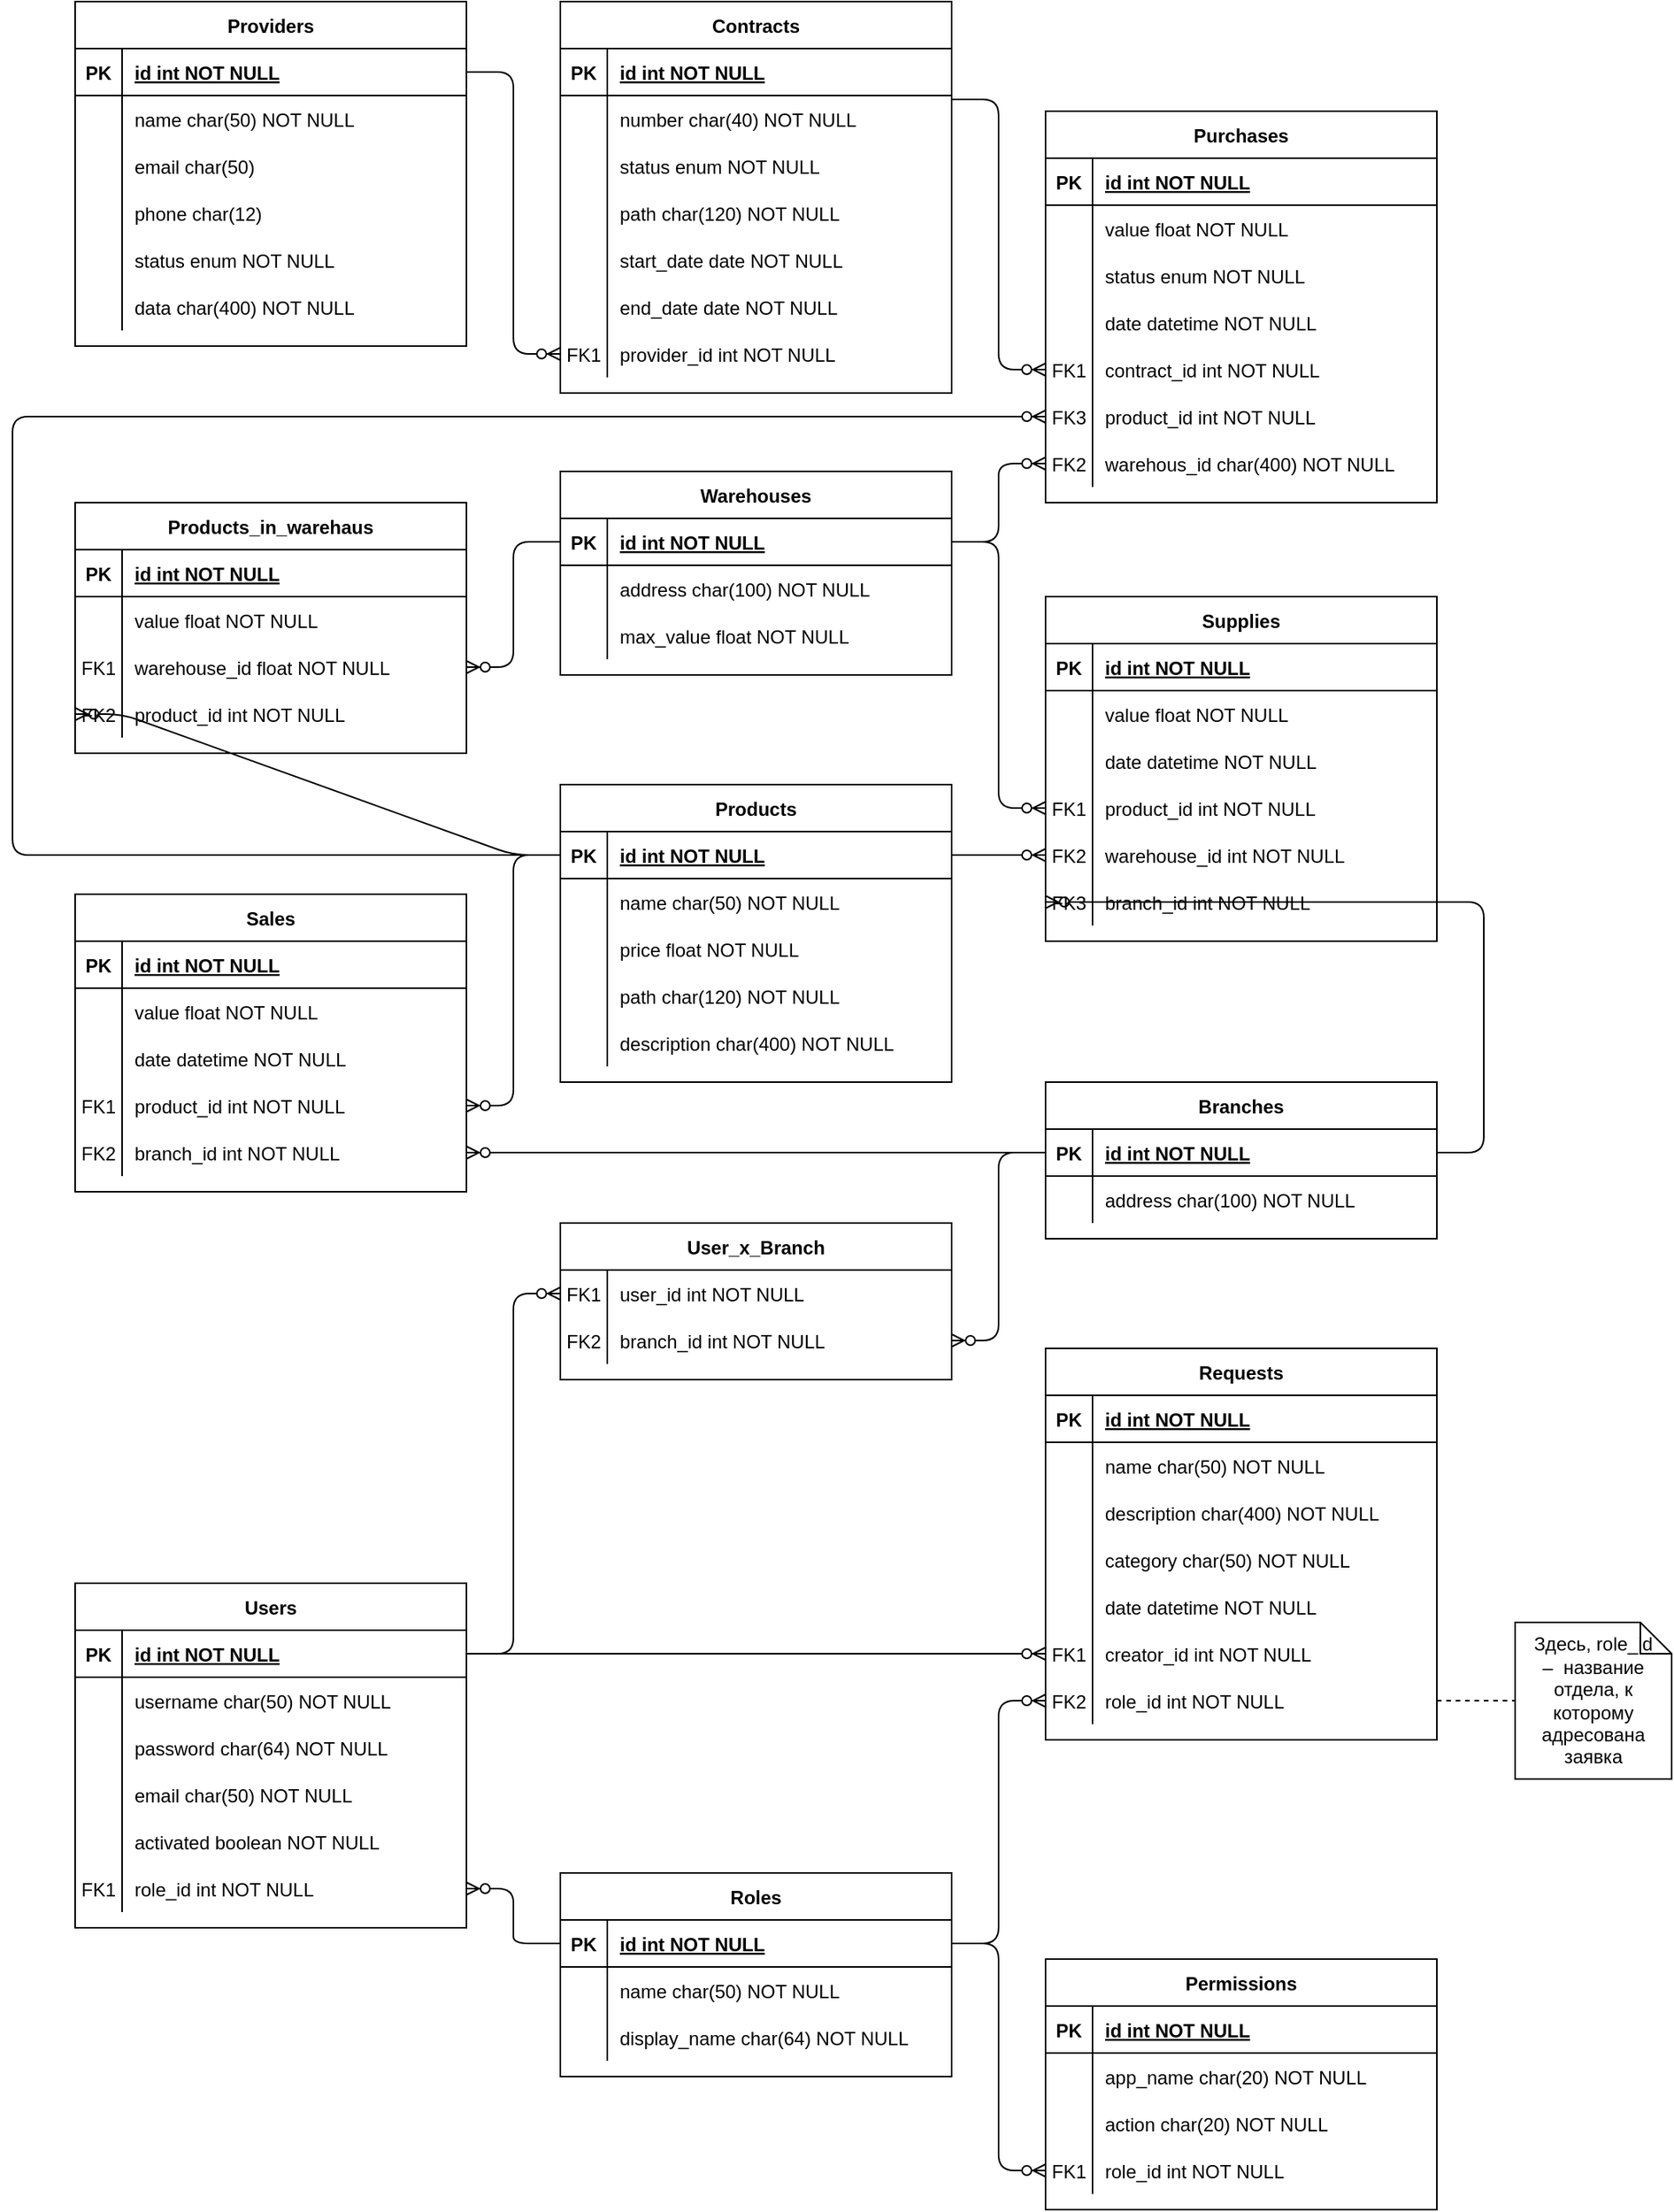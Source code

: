 <mxfile version="13.7.7" type="device"><diagram id="R2lEEEUBdFMjLlhIrx00" name="Page-1"><mxGraphModel dx="2201" dy="1941" grid="1" gridSize="10" guides="1" tooltips="1" connect="1" arrows="1" fold="1" page="1" pageScale="1" pageWidth="850" pageHeight="1100" math="0" shadow="0" extFonts="Permanent Marker^https://fonts.googleapis.com/css?family=Permanent+Marker"><root><mxCell id="0"/><mxCell id="1" parent="0"/><mxCell id="JIDu4hX-HKevboaxb-18-33" value="" style="edgeStyle=entityRelationEdgeStyle;fontSize=12;html=1;endArrow=none;endFill=0;exitX=1;exitY=0.5;exitDx=0;exitDy=0;entryX=0;entryY=0.5;entryDx=0;entryDy=0;startArrow=ERzeroToMany;startFill=1;" edge="1" parent="1" source="JIDu4hX-HKevboaxb-18-10" target="JIDu4hX-HKevboaxb-18-14"><mxGeometry width="100" height="100" relative="1" as="geometry"><mxPoint x="360" y="290" as="sourcePoint"/><mxPoint x="460" y="190" as="targetPoint"/></mxGeometry></mxCell><mxCell id="JIDu4hX-HKevboaxb-18-47" value="" style="edgeStyle=entityRelationEdgeStyle;fontSize=12;html=1;endArrow=ERzeroToMany;endFill=1;exitX=1;exitY=0.5;exitDx=0;exitDy=0;" edge="1" parent="1" source="JIDu4hX-HKevboaxb-18-14" target="JIDu4hX-HKevboaxb-18-38"><mxGeometry width="100" height="100" relative="1" as="geometry"><mxPoint x="460" y="290" as="sourcePoint"/><mxPoint x="560" y="190" as="targetPoint"/></mxGeometry></mxCell><mxCell id="JIDu4hX-HKevboaxb-18-64" value="Здесь, role_id &lt;br&gt;–&amp;nbsp; название отдела, к которому адресована заявка" style="shape=note;size=20;whiteSpace=wrap;html=1;" vertex="1" parent="1"><mxGeometry x="960" y="165" width="100" height="100" as="geometry"/></mxCell><mxCell id="JIDu4hX-HKevboaxb-18-65" style="rounded=0;orthogonalLoop=1;jettySize=auto;html=1;exitX=1;exitY=0.5;exitDx=0;exitDy=0;entryX=0;entryY=0.5;entryDx=0;entryDy=0;entryPerimeter=0;startArrow=none;startFill=0;endArrow=none;endFill=0;dashed=1;" edge="1" parent="1" source="JIDu4hX-HKevboaxb-18-61" target="JIDu4hX-HKevboaxb-18-64"><mxGeometry relative="1" as="geometry"/></mxCell><mxCell id="JIDu4hX-HKevboaxb-18-66" value="" style="edgeStyle=entityRelationEdgeStyle;fontSize=12;html=1;endArrow=ERzeroToMany;endFill=1;exitX=1;exitY=0.5;exitDx=0;exitDy=0;entryX=0;entryY=0.5;entryDx=0;entryDy=0;" edge="1" parent="1" source="JIDu4hX-HKevboaxb-18-14" target="JIDu4hX-HKevboaxb-18-61"><mxGeometry width="100" height="100" relative="1" as="geometry"><mxPoint x="730" y="310" as="sourcePoint"/><mxPoint x="830" y="210" as="targetPoint"/></mxGeometry></mxCell><mxCell id="JIDu4hX-HKevboaxb-18-70" value="" style="edgeStyle=entityRelationEdgeStyle;fontSize=12;html=1;endArrow=ERzeroToMany;endFill=1;entryX=0;entryY=0.5;entryDx=0;entryDy=0;exitX=1;exitY=0.5;exitDx=0;exitDy=0;" edge="1" parent="1" source="C-vyLk0tnHw3VtMMgP7b-3" target="JIDu4hX-HKevboaxb-18-67"><mxGeometry width="100" height="100" relative="1" as="geometry"><mxPoint x="500" y="350" as="sourcePoint"/><mxPoint x="600" y="250" as="targetPoint"/></mxGeometry></mxCell><mxCell id="C-vyLk0tnHw3VtMMgP7b-2" value="Users" style="shape=table;startSize=30;container=1;collapsible=1;childLayout=tableLayout;fixedRows=1;rowLines=0;fontStyle=1;align=center;resizeLast=1;" parent="1" vertex="1"><mxGeometry x="40" y="140" width="250" height="220" as="geometry"/></mxCell><mxCell id="C-vyLk0tnHw3VtMMgP7b-3" value="" style="shape=partialRectangle;collapsible=0;dropTarget=0;pointerEvents=0;fillColor=none;points=[[0,0.5],[1,0.5]];portConstraint=eastwest;top=0;left=0;right=0;bottom=1;" parent="C-vyLk0tnHw3VtMMgP7b-2" vertex="1"><mxGeometry y="30" width="250" height="30" as="geometry"/></mxCell><mxCell id="C-vyLk0tnHw3VtMMgP7b-4" value="PK" style="shape=partialRectangle;overflow=hidden;connectable=0;fillColor=none;top=0;left=0;bottom=0;right=0;fontStyle=1;" parent="C-vyLk0tnHw3VtMMgP7b-3" vertex="1"><mxGeometry width="30" height="30" as="geometry"/></mxCell><mxCell id="C-vyLk0tnHw3VtMMgP7b-5" value="id int NOT NULL " style="shape=partialRectangle;overflow=hidden;connectable=0;fillColor=none;top=0;left=0;bottom=0;right=0;align=left;spacingLeft=6;fontStyle=5;" parent="C-vyLk0tnHw3VtMMgP7b-3" vertex="1"><mxGeometry x="30" width="220" height="30" as="geometry"/></mxCell><mxCell id="C-vyLk0tnHw3VtMMgP7b-6" value="" style="shape=partialRectangle;collapsible=0;dropTarget=0;pointerEvents=0;fillColor=none;points=[[0,0.5],[1,0.5]];portConstraint=eastwest;top=0;left=0;right=0;bottom=0;" parent="C-vyLk0tnHw3VtMMgP7b-2" vertex="1"><mxGeometry y="60" width="250" height="30" as="geometry"/></mxCell><mxCell id="C-vyLk0tnHw3VtMMgP7b-7" value="" style="shape=partialRectangle;overflow=hidden;connectable=0;fillColor=none;top=0;left=0;bottom=0;right=0;" parent="C-vyLk0tnHw3VtMMgP7b-6" vertex="1"><mxGeometry width="30" height="30" as="geometry"/></mxCell><mxCell id="C-vyLk0tnHw3VtMMgP7b-8" value="username char(50) NOT NULL" style="shape=partialRectangle;overflow=hidden;connectable=0;fillColor=none;top=0;left=0;bottom=0;right=0;align=left;spacingLeft=6;" parent="C-vyLk0tnHw3VtMMgP7b-6" vertex="1"><mxGeometry x="30" width="220" height="30" as="geometry"/></mxCell><mxCell id="C-vyLk0tnHw3VtMMgP7b-9" value="" style="shape=partialRectangle;collapsible=0;dropTarget=0;pointerEvents=0;fillColor=none;points=[[0,0.5],[1,0.5]];portConstraint=eastwest;top=0;left=0;right=0;bottom=0;" parent="C-vyLk0tnHw3VtMMgP7b-2" vertex="1"><mxGeometry y="90" width="250" height="30" as="geometry"/></mxCell><mxCell id="C-vyLk0tnHw3VtMMgP7b-10" value="" style="shape=partialRectangle;overflow=hidden;connectable=0;fillColor=none;top=0;left=0;bottom=0;right=0;" parent="C-vyLk0tnHw3VtMMgP7b-9" vertex="1"><mxGeometry width="30" height="30" as="geometry"/></mxCell><mxCell id="C-vyLk0tnHw3VtMMgP7b-11" value="password char(64) NOT NULL" style="shape=partialRectangle;overflow=hidden;connectable=0;fillColor=none;top=0;left=0;bottom=0;right=0;align=left;spacingLeft=6;" parent="C-vyLk0tnHw3VtMMgP7b-9" vertex="1"><mxGeometry x="30" width="220" height="30" as="geometry"/></mxCell><mxCell id="JIDu4hX-HKevboaxb-18-4" value="" style="shape=partialRectangle;collapsible=0;dropTarget=0;pointerEvents=0;fillColor=none;points=[[0,0.5],[1,0.5]];portConstraint=eastwest;top=0;left=0;right=0;bottom=0;" vertex="1" parent="C-vyLk0tnHw3VtMMgP7b-2"><mxGeometry y="120" width="250" height="30" as="geometry"/></mxCell><mxCell id="JIDu4hX-HKevboaxb-18-5" value="" style="shape=partialRectangle;overflow=hidden;connectable=0;fillColor=none;top=0;left=0;bottom=0;right=0;" vertex="1" parent="JIDu4hX-HKevboaxb-18-4"><mxGeometry width="30" height="30" as="geometry"/></mxCell><mxCell id="JIDu4hX-HKevboaxb-18-6" value="email char(50) NOT NULL" style="shape=partialRectangle;overflow=hidden;connectable=0;fillColor=none;top=0;left=0;bottom=0;right=0;align=left;spacingLeft=6;" vertex="1" parent="JIDu4hX-HKevboaxb-18-4"><mxGeometry x="30" width="220" height="30" as="geometry"/></mxCell><mxCell id="JIDu4hX-HKevboaxb-18-7" value="" style="shape=partialRectangle;collapsible=0;dropTarget=0;pointerEvents=0;fillColor=none;points=[[0,0.5],[1,0.5]];portConstraint=eastwest;top=0;left=0;right=0;bottom=0;" vertex="1" parent="C-vyLk0tnHw3VtMMgP7b-2"><mxGeometry y="150" width="250" height="30" as="geometry"/></mxCell><mxCell id="JIDu4hX-HKevboaxb-18-8" value="" style="shape=partialRectangle;overflow=hidden;connectable=0;fillColor=none;top=0;left=0;bottom=0;right=0;" vertex="1" parent="JIDu4hX-HKevboaxb-18-7"><mxGeometry width="30" height="30" as="geometry"/></mxCell><mxCell id="JIDu4hX-HKevboaxb-18-9" value="activated boolean NOT NULL" style="shape=partialRectangle;overflow=hidden;connectable=0;fillColor=none;top=0;left=0;bottom=0;right=0;align=left;spacingLeft=6;" vertex="1" parent="JIDu4hX-HKevboaxb-18-7"><mxGeometry x="30" width="220" height="30" as="geometry"/></mxCell><mxCell id="JIDu4hX-HKevboaxb-18-10" value="" style="shape=partialRectangle;collapsible=0;dropTarget=0;pointerEvents=0;fillColor=none;points=[[0,0.5],[1,0.5]];portConstraint=eastwest;top=0;left=0;right=0;bottom=0;" vertex="1" parent="C-vyLk0tnHw3VtMMgP7b-2"><mxGeometry y="180" width="250" height="30" as="geometry"/></mxCell><mxCell id="JIDu4hX-HKevboaxb-18-11" value="FK1" style="shape=partialRectangle;overflow=hidden;connectable=0;fillColor=none;top=0;left=0;bottom=0;right=0;" vertex="1" parent="JIDu4hX-HKevboaxb-18-10"><mxGeometry width="30" height="30" as="geometry"/></mxCell><mxCell id="JIDu4hX-HKevboaxb-18-12" value="role_id int NOT NULL" style="shape=partialRectangle;overflow=hidden;connectable=0;fillColor=none;top=0;left=0;bottom=0;right=0;align=left;spacingLeft=6;" vertex="1" parent="JIDu4hX-HKevboaxb-18-10"><mxGeometry x="30" width="220" height="30" as="geometry"/></mxCell><mxCell id="JIDu4hX-HKevboaxb-18-13" value="Roles" style="shape=table;startSize=30;container=1;collapsible=1;childLayout=tableLayout;fixedRows=1;rowLines=0;fontStyle=1;align=center;resizeLast=1;" vertex="1" parent="1"><mxGeometry x="350" y="325" width="250" height="130" as="geometry"/></mxCell><mxCell id="JIDu4hX-HKevboaxb-18-14" value="" style="shape=partialRectangle;collapsible=0;dropTarget=0;pointerEvents=0;fillColor=none;points=[[0,0.5],[1,0.5]];portConstraint=eastwest;top=0;left=0;right=0;bottom=1;" vertex="1" parent="JIDu4hX-HKevboaxb-18-13"><mxGeometry y="30" width="250" height="30" as="geometry"/></mxCell><mxCell id="JIDu4hX-HKevboaxb-18-15" value="PK" style="shape=partialRectangle;overflow=hidden;connectable=0;fillColor=none;top=0;left=0;bottom=0;right=0;fontStyle=1;" vertex="1" parent="JIDu4hX-HKevboaxb-18-14"><mxGeometry width="30" height="30" as="geometry"/></mxCell><mxCell id="JIDu4hX-HKevboaxb-18-16" value="id int NOT NULL " style="shape=partialRectangle;overflow=hidden;connectable=0;fillColor=none;top=0;left=0;bottom=0;right=0;align=left;spacingLeft=6;fontStyle=5;" vertex="1" parent="JIDu4hX-HKevboaxb-18-14"><mxGeometry x="30" width="220" height="30" as="geometry"/></mxCell><mxCell id="JIDu4hX-HKevboaxb-18-17" value="" style="shape=partialRectangle;collapsible=0;dropTarget=0;pointerEvents=0;fillColor=none;points=[[0,0.5],[1,0.5]];portConstraint=eastwest;top=0;left=0;right=0;bottom=0;" vertex="1" parent="JIDu4hX-HKevboaxb-18-13"><mxGeometry y="60" width="250" height="30" as="geometry"/></mxCell><mxCell id="JIDu4hX-HKevboaxb-18-18" value="" style="shape=partialRectangle;overflow=hidden;connectable=0;fillColor=none;top=0;left=0;bottom=0;right=0;" vertex="1" parent="JIDu4hX-HKevboaxb-18-17"><mxGeometry width="30" height="30" as="geometry"/></mxCell><mxCell id="JIDu4hX-HKevboaxb-18-19" value="name char(50) NOT NULL" style="shape=partialRectangle;overflow=hidden;connectable=0;fillColor=none;top=0;left=0;bottom=0;right=0;align=left;spacingLeft=6;" vertex="1" parent="JIDu4hX-HKevboaxb-18-17"><mxGeometry x="30" width="220" height="30" as="geometry"/></mxCell><mxCell id="JIDu4hX-HKevboaxb-18-20" value="" style="shape=partialRectangle;collapsible=0;dropTarget=0;pointerEvents=0;fillColor=none;points=[[0,0.5],[1,0.5]];portConstraint=eastwest;top=0;left=0;right=0;bottom=0;" vertex="1" parent="JIDu4hX-HKevboaxb-18-13"><mxGeometry y="90" width="250" height="30" as="geometry"/></mxCell><mxCell id="JIDu4hX-HKevboaxb-18-21" value="" style="shape=partialRectangle;overflow=hidden;connectable=0;fillColor=none;top=0;left=0;bottom=0;right=0;" vertex="1" parent="JIDu4hX-HKevboaxb-18-20"><mxGeometry width="30" height="30" as="geometry"/></mxCell><mxCell id="JIDu4hX-HKevboaxb-18-22" value="display_name char(64) NOT NULL" style="shape=partialRectangle;overflow=hidden;connectable=0;fillColor=none;top=0;left=0;bottom=0;right=0;align=left;spacingLeft=6;" vertex="1" parent="JIDu4hX-HKevboaxb-18-20"><mxGeometry x="30" width="220" height="30" as="geometry"/></mxCell><mxCell id="JIDu4hX-HKevboaxb-18-34" value="Permissions" style="shape=table;startSize=30;container=1;collapsible=1;childLayout=tableLayout;fixedRows=1;rowLines=0;fontStyle=1;align=center;resizeLast=1;" vertex="1" parent="1"><mxGeometry x="660" y="380" width="250" height="160" as="geometry"/></mxCell><mxCell id="JIDu4hX-HKevboaxb-18-35" value="" style="shape=partialRectangle;collapsible=0;dropTarget=0;pointerEvents=0;fillColor=none;points=[[0,0.5],[1,0.5]];portConstraint=eastwest;top=0;left=0;right=0;bottom=1;" vertex="1" parent="JIDu4hX-HKevboaxb-18-34"><mxGeometry y="30" width="250" height="30" as="geometry"/></mxCell><mxCell id="JIDu4hX-HKevboaxb-18-36" value="PK" style="shape=partialRectangle;overflow=hidden;connectable=0;fillColor=none;top=0;left=0;bottom=0;right=0;fontStyle=1;" vertex="1" parent="JIDu4hX-HKevboaxb-18-35"><mxGeometry width="30" height="30" as="geometry"/></mxCell><mxCell id="JIDu4hX-HKevboaxb-18-37" value="id int NOT NULL " style="shape=partialRectangle;overflow=hidden;connectable=0;fillColor=none;top=0;left=0;bottom=0;right=0;align=left;spacingLeft=6;fontStyle=5;" vertex="1" parent="JIDu4hX-HKevboaxb-18-35"><mxGeometry x="30" width="220" height="30" as="geometry"/></mxCell><mxCell id="JIDu4hX-HKevboaxb-18-41" value="" style="shape=partialRectangle;collapsible=0;dropTarget=0;pointerEvents=0;fillColor=none;points=[[0,0.5],[1,0.5]];portConstraint=eastwest;top=0;left=0;right=0;bottom=0;" vertex="1" parent="JIDu4hX-HKevboaxb-18-34"><mxGeometry y="60" width="250" height="30" as="geometry"/></mxCell><mxCell id="JIDu4hX-HKevboaxb-18-42" value="" style="shape=partialRectangle;overflow=hidden;connectable=0;fillColor=none;top=0;left=0;bottom=0;right=0;" vertex="1" parent="JIDu4hX-HKevboaxb-18-41"><mxGeometry width="30" height="30" as="geometry"/></mxCell><mxCell id="JIDu4hX-HKevboaxb-18-43" value="app_name char(20) NOT NULL" style="shape=partialRectangle;overflow=hidden;connectable=0;fillColor=none;top=0;left=0;bottom=0;right=0;align=left;spacingLeft=6;" vertex="1" parent="JIDu4hX-HKevboaxb-18-41"><mxGeometry x="30" width="220" height="30" as="geometry"/></mxCell><mxCell id="JIDu4hX-HKevboaxb-18-44" value="" style="shape=partialRectangle;collapsible=0;dropTarget=0;pointerEvents=0;fillColor=none;points=[[0,0.5],[1,0.5]];portConstraint=eastwest;top=0;left=0;right=0;bottom=0;" vertex="1" parent="JIDu4hX-HKevboaxb-18-34"><mxGeometry y="90" width="250" height="30" as="geometry"/></mxCell><mxCell id="JIDu4hX-HKevboaxb-18-45" value="" style="shape=partialRectangle;overflow=hidden;connectable=0;fillColor=none;top=0;left=0;bottom=0;right=0;" vertex="1" parent="JIDu4hX-HKevboaxb-18-44"><mxGeometry width="30" height="30" as="geometry"/></mxCell><mxCell id="JIDu4hX-HKevboaxb-18-46" value="action char(20) NOT NULL" style="shape=partialRectangle;overflow=hidden;connectable=0;fillColor=none;top=0;left=0;bottom=0;right=0;align=left;spacingLeft=6;" vertex="1" parent="JIDu4hX-HKevboaxb-18-44"><mxGeometry x="30" width="220" height="30" as="geometry"/></mxCell><mxCell id="JIDu4hX-HKevboaxb-18-38" value="" style="shape=partialRectangle;collapsible=0;dropTarget=0;pointerEvents=0;fillColor=none;points=[[0,0.5],[1,0.5]];portConstraint=eastwest;top=0;left=0;right=0;bottom=0;" vertex="1" parent="JIDu4hX-HKevboaxb-18-34"><mxGeometry y="120" width="250" height="30" as="geometry"/></mxCell><mxCell id="JIDu4hX-HKevboaxb-18-39" value="FK1" style="shape=partialRectangle;overflow=hidden;connectable=0;fillColor=none;top=0;left=0;bottom=0;right=0;" vertex="1" parent="JIDu4hX-HKevboaxb-18-38"><mxGeometry width="30" height="30" as="geometry"/></mxCell><mxCell id="JIDu4hX-HKevboaxb-18-40" value="role_id int NOT NULL" style="shape=partialRectangle;overflow=hidden;connectable=0;fillColor=none;top=0;left=0;bottom=0;right=0;align=left;spacingLeft=6;" vertex="1" parent="JIDu4hX-HKevboaxb-18-38"><mxGeometry x="30" width="220" height="30" as="geometry"/></mxCell><mxCell id="JIDu4hX-HKevboaxb-18-129" value="" style="edgeStyle=entityRelationEdgeStyle;fontSize=12;html=1;endArrow=ERzeroToMany;endFill=1;entryX=0;entryY=0.5;entryDx=0;entryDy=0;exitX=1;exitY=0.5;exitDx=0;exitDy=0;" edge="1" parent="1" source="JIDu4hX-HKevboaxb-18-72" target="JIDu4hX-HKevboaxb-18-120"><mxGeometry width="100" height="100" relative="1" as="geometry"><mxPoint x="390" y="-640" as="sourcePoint"/><mxPoint x="490" y="-740" as="targetPoint"/></mxGeometry></mxCell><mxCell id="JIDu4hX-HKevboaxb-18-130" value="" style="edgeStyle=entityRelationEdgeStyle;fontSize=12;html=1;endArrow=ERzeroToMany;endFill=1;entryX=0;entryY=0.5;entryDx=0;entryDy=0;exitX=1;exitY=0.25;exitDx=0;exitDy=0;" edge="1" parent="1" source="JIDu4hX-HKevboaxb-18-110" target="JIDu4hX-HKevboaxb-18-103"><mxGeometry width="100" height="100" relative="1" as="geometry"><mxPoint x="390" y="-640" as="sourcePoint"/><mxPoint x="490" y="-740" as="targetPoint"/></mxGeometry></mxCell><mxCell id="JIDu4hX-HKevboaxb-18-150" value="" style="edgeStyle=entityRelationEdgeStyle;fontSize=12;html=1;endArrow=ERzeroToMany;endFill=1;entryX=0;entryY=0.5;entryDx=0;entryDy=0;" edge="1" parent="1" source="JIDu4hX-HKevboaxb-18-132" target="JIDu4hX-HKevboaxb-18-106"><mxGeometry width="100" height="100" relative="1" as="geometry"><mxPoint x="510" y="-640" as="sourcePoint"/><mxPoint x="610" y="-740" as="targetPoint"/></mxGeometry></mxCell><mxCell id="JIDu4hX-HKevboaxb-18-164" value="" style="edgeStyle=entityRelationEdgeStyle;fontSize=12;html=1;endArrow=ERzeroToMany;endFill=1;" edge="1" parent="1" source="JIDu4hX-HKevboaxb-18-132" target="JIDu4hX-HKevboaxb-18-161"><mxGeometry width="100" height="100" relative="1" as="geometry"><mxPoint x="510" y="-640" as="sourcePoint"/><mxPoint x="610" y="-740" as="targetPoint"/></mxGeometry></mxCell><mxCell id="JIDu4hX-HKevboaxb-18-181" value="" style="edgeStyle=entityRelationEdgeStyle;fontSize=12;html=1;endArrow=ERzeroToMany;endFill=1;entryX=0;entryY=0.5;entryDx=0;entryDy=0;" edge="1" parent="1" source="JIDu4hX-HKevboaxb-18-166" target="JIDu4hX-HKevboaxb-18-158"><mxGeometry width="100" height="100" relative="1" as="geometry"><mxPoint x="510" y="-380" as="sourcePoint"/><mxPoint x="610" y="-480" as="targetPoint"/></mxGeometry></mxCell><mxCell id="JIDu4hX-HKevboaxb-18-182" value="" style="edgeStyle=orthogonalEdgeStyle;fontSize=12;html=1;endArrow=ERzeroToMany;endFill=1;entryX=0;entryY=0.5;entryDx=0;entryDy=0;" edge="1" parent="1" source="JIDu4hX-HKevboaxb-18-166" target="JIDu4hX-HKevboaxb-18-100"><mxGeometry width="100" height="100" relative="1" as="geometry"><mxPoint x="510" y="-470" as="sourcePoint"/><mxPoint x="600" y="-610" as="targetPoint"/><Array as="points"><mxPoint y="-325"/><mxPoint y="-605"/></Array></mxGeometry></mxCell><mxCell id="JIDu4hX-HKevboaxb-18-212" value="" style="edgeStyle=entityRelationEdgeStyle;fontSize=12;html=1;endArrow=ERzeroToMany;endFill=1;exitX=1;exitY=0.5;exitDx=0;exitDy=0;entryX=0;entryY=0.5;entryDx=0;entryDy=0;" edge="1" parent="1" source="C-vyLk0tnHw3VtMMgP7b-3" target="JIDu4hX-HKevboaxb-18-206"><mxGeometry width="100" height="100" relative="1" as="geometry"><mxPoint x="390" y="410" as="sourcePoint"/><mxPoint x="490" y="310" as="targetPoint"/></mxGeometry></mxCell><mxCell id="JIDu4hX-HKevboaxb-18-202" value="User_x_Branch" style="shape=table;startSize=30;container=1;collapsible=1;childLayout=tableLayout;fixedRows=1;rowLines=0;fontStyle=1;align=center;resizeLast=1;" vertex="1" parent="1"><mxGeometry x="350" y="-90" width="250" height="100" as="geometry"/></mxCell><mxCell id="JIDu4hX-HKevboaxb-18-206" value="" style="shape=partialRectangle;collapsible=0;dropTarget=0;pointerEvents=0;fillColor=none;points=[[0,0.5],[1,0.5]];portConstraint=eastwest;top=0;left=0;right=0;bottom=0;" vertex="1" parent="JIDu4hX-HKevboaxb-18-202"><mxGeometry y="30" width="250" height="30" as="geometry"/></mxCell><mxCell id="JIDu4hX-HKevboaxb-18-207" value="FK1" style="shape=partialRectangle;overflow=hidden;connectable=0;fillColor=none;top=0;left=0;bottom=0;right=0;" vertex="1" parent="JIDu4hX-HKevboaxb-18-206"><mxGeometry width="30" height="30" as="geometry"/></mxCell><mxCell id="JIDu4hX-HKevboaxb-18-208" value="user_id int NOT NULL" style="shape=partialRectangle;overflow=hidden;connectable=0;fillColor=none;top=0;left=0;bottom=0;right=0;align=left;spacingLeft=6;" vertex="1" parent="JIDu4hX-HKevboaxb-18-206"><mxGeometry x="30" width="220" height="30" as="geometry"/></mxCell><mxCell id="JIDu4hX-HKevboaxb-18-209" value="" style="shape=partialRectangle;collapsible=0;dropTarget=0;pointerEvents=0;fillColor=none;points=[[0,0.5],[1,0.5]];portConstraint=eastwest;top=0;left=0;right=0;bottom=0;" vertex="1" parent="JIDu4hX-HKevboaxb-18-202"><mxGeometry y="60" width="250" height="30" as="geometry"/></mxCell><mxCell id="JIDu4hX-HKevboaxb-18-210" value="FK2" style="shape=partialRectangle;overflow=hidden;connectable=0;fillColor=none;top=0;left=0;bottom=0;right=0;" vertex="1" parent="JIDu4hX-HKevboaxb-18-209"><mxGeometry width="30" height="30" as="geometry"/></mxCell><mxCell id="JIDu4hX-HKevboaxb-18-211" value="branch_id int NOT NULL" style="shape=partialRectangle;overflow=hidden;connectable=0;fillColor=none;top=0;left=0;bottom=0;right=0;align=left;spacingLeft=6;" vertex="1" parent="JIDu4hX-HKevboaxb-18-209"><mxGeometry x="30" width="220" height="30" as="geometry"/></mxCell><mxCell id="JIDu4hX-HKevboaxb-18-213" value="" style="edgeStyle=entityRelationEdgeStyle;fontSize=12;html=1;endArrow=ERzeroToMany;endFill=1;" edge="1" parent="1" source="JIDu4hX-HKevboaxb-18-184" target="JIDu4hX-HKevboaxb-18-209"><mxGeometry width="100" height="100" relative="1" as="geometry"><mxPoint x="700" y="-120" as="sourcePoint"/><mxPoint x="800" y="-220" as="targetPoint"/></mxGeometry></mxCell><mxCell id="JIDu4hX-HKevboaxb-18-230" value="" style="edgeStyle=entityRelationEdgeStyle;fontSize=12;html=1;endArrow=ERzeroToMany;endFill=1;entryX=0;entryY=0.5;entryDx=0;entryDy=0;" edge="1" parent="1" source="JIDu4hX-HKevboaxb-18-184" target="JIDu4hX-HKevboaxb-18-227"><mxGeometry width="100" height="100" relative="1" as="geometry"><mxPoint x="820" y="-250" as="sourcePoint"/><mxPoint x="920" y="-350" as="targetPoint"/></mxGeometry></mxCell><mxCell id="JIDu4hX-HKevboaxb-18-231" value="" style="edgeStyle=entityRelationEdgeStyle;fontSize=12;html=1;endArrow=ERzeroToMany;endFill=1;exitX=1;exitY=0.5;exitDx=0;exitDy=0;entryX=0;entryY=0.5;entryDx=0;entryDy=0;" edge="1" parent="1" source="JIDu4hX-HKevboaxb-18-166" target="JIDu4hX-HKevboaxb-18-224"><mxGeometry width="100" height="100" relative="1" as="geometry"><mxPoint x="780" y="-410" as="sourcePoint"/><mxPoint x="880" y="-510" as="targetPoint"/></mxGeometry></mxCell><mxCell id="JIDu4hX-HKevboaxb-18-232" value="" style="edgeStyle=entityRelationEdgeStyle;fontSize=12;html=1;endArrow=ERzeroToMany;endFill=1;entryX=0;entryY=0.5;entryDx=0;entryDy=0;exitX=1;exitY=0.5;exitDx=0;exitDy=0;" edge="1" parent="1" source="JIDu4hX-HKevboaxb-18-132" target="JIDu4hX-HKevboaxb-18-221"><mxGeometry width="100" height="100" relative="1" as="geometry"><mxPoint x="550" y="-410" as="sourcePoint"/><mxPoint x="650" y="-510" as="targetPoint"/></mxGeometry></mxCell><mxCell id="JIDu4hX-HKevboaxb-18-110" value="Contracts" style="shape=table;startSize=30;container=1;collapsible=1;childLayout=tableLayout;fixedRows=1;rowLines=0;fontStyle=1;align=center;resizeLast=1;" vertex="1" parent="1"><mxGeometry x="350" y="-870" width="250" height="250" as="geometry"/></mxCell><mxCell id="JIDu4hX-HKevboaxb-18-111" value="" style="shape=partialRectangle;collapsible=0;dropTarget=0;pointerEvents=0;fillColor=none;points=[[0,0.5],[1,0.5]];portConstraint=eastwest;top=0;left=0;right=0;bottom=1;" vertex="1" parent="JIDu4hX-HKevboaxb-18-110"><mxGeometry y="30" width="250" height="30" as="geometry"/></mxCell><mxCell id="JIDu4hX-HKevboaxb-18-112" value="PK" style="shape=partialRectangle;overflow=hidden;connectable=0;fillColor=none;top=0;left=0;bottom=0;right=0;fontStyle=1;" vertex="1" parent="JIDu4hX-HKevboaxb-18-111"><mxGeometry width="30" height="30" as="geometry"/></mxCell><mxCell id="JIDu4hX-HKevboaxb-18-113" value="id int NOT NULL " style="shape=partialRectangle;overflow=hidden;connectable=0;fillColor=none;top=0;left=0;bottom=0;right=0;align=left;spacingLeft=6;fontStyle=5;" vertex="1" parent="JIDu4hX-HKevboaxb-18-111"><mxGeometry x="30" width="220" height="30" as="geometry"/></mxCell><mxCell id="JIDu4hX-HKevboaxb-18-114" value="" style="shape=partialRectangle;collapsible=0;dropTarget=0;pointerEvents=0;fillColor=none;points=[[0,0.5],[1,0.5]];portConstraint=eastwest;top=0;left=0;right=0;bottom=0;" vertex="1" parent="JIDu4hX-HKevboaxb-18-110"><mxGeometry y="60" width="250" height="30" as="geometry"/></mxCell><mxCell id="JIDu4hX-HKevboaxb-18-115" value="" style="shape=partialRectangle;overflow=hidden;connectable=0;fillColor=none;top=0;left=0;bottom=0;right=0;" vertex="1" parent="JIDu4hX-HKevboaxb-18-114"><mxGeometry width="30" height="30" as="geometry"/></mxCell><mxCell id="JIDu4hX-HKevboaxb-18-116" value="number char(40) NOT NULL" style="shape=partialRectangle;overflow=hidden;connectable=0;fillColor=none;top=0;left=0;bottom=0;right=0;align=left;spacingLeft=6;" vertex="1" parent="JIDu4hX-HKevboaxb-18-114"><mxGeometry x="30" width="220" height="30" as="geometry"/></mxCell><mxCell id="JIDu4hX-HKevboaxb-18-117" value="" style="shape=partialRectangle;collapsible=0;dropTarget=0;pointerEvents=0;fillColor=none;points=[[0,0.5],[1,0.5]];portConstraint=eastwest;top=0;left=0;right=0;bottom=0;" vertex="1" parent="JIDu4hX-HKevboaxb-18-110"><mxGeometry y="90" width="250" height="30" as="geometry"/></mxCell><mxCell id="JIDu4hX-HKevboaxb-18-118" value="" style="shape=partialRectangle;overflow=hidden;connectable=0;fillColor=none;top=0;left=0;bottom=0;right=0;" vertex="1" parent="JIDu4hX-HKevboaxb-18-117"><mxGeometry width="30" height="30" as="geometry"/></mxCell><mxCell id="JIDu4hX-HKevboaxb-18-119" value="status enum NOT NULL" style="shape=partialRectangle;overflow=hidden;connectable=0;fillColor=none;top=0;left=0;bottom=0;right=0;align=left;spacingLeft=6;" vertex="1" parent="JIDu4hX-HKevboaxb-18-117"><mxGeometry x="30" width="220" height="30" as="geometry"/></mxCell><mxCell id="JIDu4hX-HKevboaxb-18-123" value="" style="shape=partialRectangle;collapsible=0;dropTarget=0;pointerEvents=0;fillColor=none;points=[[0,0.5],[1,0.5]];portConstraint=eastwest;top=0;left=0;right=0;bottom=0;" vertex="1" parent="JIDu4hX-HKevboaxb-18-110"><mxGeometry y="120" width="250" height="30" as="geometry"/></mxCell><mxCell id="JIDu4hX-HKevboaxb-18-124" value="" style="shape=partialRectangle;overflow=hidden;connectable=0;fillColor=none;top=0;left=0;bottom=0;right=0;" vertex="1" parent="JIDu4hX-HKevboaxb-18-123"><mxGeometry width="30" height="30" as="geometry"/></mxCell><mxCell id="JIDu4hX-HKevboaxb-18-125" value="path char(120) NOT NULL" style="shape=partialRectangle;overflow=hidden;connectable=0;fillColor=none;top=0;left=0;bottom=0;right=0;align=left;spacingLeft=6;" vertex="1" parent="JIDu4hX-HKevboaxb-18-123"><mxGeometry x="30" width="220" height="30" as="geometry"/></mxCell><mxCell id="JIDu4hX-HKevboaxb-18-267" value="" style="shape=partialRectangle;collapsible=0;dropTarget=0;pointerEvents=0;fillColor=none;points=[[0,0.5],[1,0.5]];portConstraint=eastwest;top=0;left=0;right=0;bottom=0;" vertex="1" parent="JIDu4hX-HKevboaxb-18-110"><mxGeometry y="150" width="250" height="30" as="geometry"/></mxCell><mxCell id="JIDu4hX-HKevboaxb-18-268" value="" style="shape=partialRectangle;overflow=hidden;connectable=0;fillColor=none;top=0;left=0;bottom=0;right=0;" vertex="1" parent="JIDu4hX-HKevboaxb-18-267"><mxGeometry width="30" height="30" as="geometry"/></mxCell><mxCell id="JIDu4hX-HKevboaxb-18-269" value="start_date date NOT NULL" style="shape=partialRectangle;overflow=hidden;connectable=0;fillColor=none;top=0;left=0;bottom=0;right=0;align=left;spacingLeft=6;" vertex="1" parent="JIDu4hX-HKevboaxb-18-267"><mxGeometry x="30" width="220" height="30" as="geometry"/></mxCell><mxCell id="JIDu4hX-HKevboaxb-18-270" value="" style="shape=partialRectangle;collapsible=0;dropTarget=0;pointerEvents=0;fillColor=none;points=[[0,0.5],[1,0.5]];portConstraint=eastwest;top=0;left=0;right=0;bottom=0;" vertex="1" parent="JIDu4hX-HKevboaxb-18-110"><mxGeometry y="180" width="250" height="30" as="geometry"/></mxCell><mxCell id="JIDu4hX-HKevboaxb-18-271" value="" style="shape=partialRectangle;overflow=hidden;connectable=0;fillColor=none;top=0;left=0;bottom=0;right=0;" vertex="1" parent="JIDu4hX-HKevboaxb-18-270"><mxGeometry width="30" height="30" as="geometry"/></mxCell><mxCell id="JIDu4hX-HKevboaxb-18-272" value="end_date date NOT NULL" style="shape=partialRectangle;overflow=hidden;connectable=0;fillColor=none;top=0;left=0;bottom=0;right=0;align=left;spacingLeft=6;" vertex="1" parent="JIDu4hX-HKevboaxb-18-270"><mxGeometry x="30" width="220" height="30" as="geometry"/></mxCell><mxCell id="JIDu4hX-HKevboaxb-18-120" value="" style="shape=partialRectangle;collapsible=0;dropTarget=0;pointerEvents=0;fillColor=none;points=[[0,0.5],[1,0.5]];portConstraint=eastwest;top=0;left=0;right=0;bottom=0;" vertex="1" parent="JIDu4hX-HKevboaxb-18-110"><mxGeometry y="210" width="250" height="30" as="geometry"/></mxCell><mxCell id="JIDu4hX-HKevboaxb-18-121" value="FK1" style="shape=partialRectangle;overflow=hidden;connectable=0;fillColor=none;top=0;left=0;bottom=0;right=0;" vertex="1" parent="JIDu4hX-HKevboaxb-18-120"><mxGeometry width="30" height="30" as="geometry"/></mxCell><mxCell id="JIDu4hX-HKevboaxb-18-122" value="provider_id int NOT NULL" style="shape=partialRectangle;overflow=hidden;connectable=0;fillColor=none;top=0;left=0;bottom=0;right=0;align=left;spacingLeft=6;" vertex="1" parent="JIDu4hX-HKevboaxb-18-120"><mxGeometry x="30" width="220" height="30" as="geometry"/></mxCell><mxCell id="JIDu4hX-HKevboaxb-18-71" value="Providers" style="shape=table;startSize=30;container=1;collapsible=1;childLayout=tableLayout;fixedRows=1;rowLines=0;fontStyle=1;align=center;resizeLast=1;" vertex="1" parent="1"><mxGeometry x="40" y="-870" width="250" height="220" as="geometry"/></mxCell><mxCell id="JIDu4hX-HKevboaxb-18-72" value="" style="shape=partialRectangle;collapsible=0;dropTarget=0;pointerEvents=0;fillColor=none;points=[[0,0.5],[1,0.5]];portConstraint=eastwest;top=0;left=0;right=0;bottom=1;" vertex="1" parent="JIDu4hX-HKevboaxb-18-71"><mxGeometry y="30" width="250" height="30" as="geometry"/></mxCell><mxCell id="JIDu4hX-HKevboaxb-18-73" value="PK" style="shape=partialRectangle;overflow=hidden;connectable=0;fillColor=none;top=0;left=0;bottom=0;right=0;fontStyle=1;" vertex="1" parent="JIDu4hX-HKevboaxb-18-72"><mxGeometry width="30" height="30" as="geometry"/></mxCell><mxCell id="JIDu4hX-HKevboaxb-18-74" value="id int NOT NULL " style="shape=partialRectangle;overflow=hidden;connectable=0;fillColor=none;top=0;left=0;bottom=0;right=0;align=left;spacingLeft=6;fontStyle=5;" vertex="1" parent="JIDu4hX-HKevboaxb-18-72"><mxGeometry x="30" width="220" height="30" as="geometry"/></mxCell><mxCell id="JIDu4hX-HKevboaxb-18-75" value="" style="shape=partialRectangle;collapsible=0;dropTarget=0;pointerEvents=0;fillColor=none;points=[[0,0.5],[1,0.5]];portConstraint=eastwest;top=0;left=0;right=0;bottom=0;" vertex="1" parent="JIDu4hX-HKevboaxb-18-71"><mxGeometry y="60" width="250" height="30" as="geometry"/></mxCell><mxCell id="JIDu4hX-HKevboaxb-18-76" value="" style="shape=partialRectangle;overflow=hidden;connectable=0;fillColor=none;top=0;left=0;bottom=0;right=0;" vertex="1" parent="JIDu4hX-HKevboaxb-18-75"><mxGeometry width="30" height="30" as="geometry"/></mxCell><mxCell id="JIDu4hX-HKevboaxb-18-77" value="name char(50) NOT NULL" style="shape=partialRectangle;overflow=hidden;connectable=0;fillColor=none;top=0;left=0;bottom=0;right=0;align=left;spacingLeft=6;" vertex="1" parent="JIDu4hX-HKevboaxb-18-75"><mxGeometry x="30" width="220" height="30" as="geometry"/></mxCell><mxCell id="JIDu4hX-HKevboaxb-18-78" value="" style="shape=partialRectangle;collapsible=0;dropTarget=0;pointerEvents=0;fillColor=none;points=[[0,0.5],[1,0.5]];portConstraint=eastwest;top=0;left=0;right=0;bottom=0;" vertex="1" parent="JIDu4hX-HKevboaxb-18-71"><mxGeometry y="90" width="250" height="30" as="geometry"/></mxCell><mxCell id="JIDu4hX-HKevboaxb-18-79" value="" style="shape=partialRectangle;overflow=hidden;connectable=0;fillColor=none;top=0;left=0;bottom=0;right=0;" vertex="1" parent="JIDu4hX-HKevboaxb-18-78"><mxGeometry width="30" height="30" as="geometry"/></mxCell><mxCell id="JIDu4hX-HKevboaxb-18-80" value="email char(50)" style="shape=partialRectangle;overflow=hidden;connectable=0;fillColor=none;top=0;left=0;bottom=0;right=0;align=left;spacingLeft=6;" vertex="1" parent="JIDu4hX-HKevboaxb-18-78"><mxGeometry x="30" width="220" height="30" as="geometry"/></mxCell><mxCell id="JIDu4hX-HKevboaxb-18-81" value="" style="shape=partialRectangle;collapsible=0;dropTarget=0;pointerEvents=0;fillColor=none;points=[[0,0.5],[1,0.5]];portConstraint=eastwest;top=0;left=0;right=0;bottom=0;" vertex="1" parent="JIDu4hX-HKevboaxb-18-71"><mxGeometry y="120" width="250" height="30" as="geometry"/></mxCell><mxCell id="JIDu4hX-HKevboaxb-18-82" value="" style="shape=partialRectangle;overflow=hidden;connectable=0;fillColor=none;top=0;left=0;bottom=0;right=0;" vertex="1" parent="JIDu4hX-HKevboaxb-18-81"><mxGeometry width="30" height="30" as="geometry"/></mxCell><mxCell id="JIDu4hX-HKevboaxb-18-83" value="phone char(12)" style="shape=partialRectangle;overflow=hidden;connectable=0;fillColor=none;top=0;left=0;bottom=0;right=0;align=left;spacingLeft=6;" vertex="1" parent="JIDu4hX-HKevboaxb-18-81"><mxGeometry x="30" width="220" height="30" as="geometry"/></mxCell><mxCell id="JIDu4hX-HKevboaxb-18-84" value="" style="shape=partialRectangle;collapsible=0;dropTarget=0;pointerEvents=0;fillColor=none;points=[[0,0.5],[1,0.5]];portConstraint=eastwest;top=0;left=0;right=0;bottom=0;" vertex="1" parent="JIDu4hX-HKevboaxb-18-71"><mxGeometry y="150" width="250" height="30" as="geometry"/></mxCell><mxCell id="JIDu4hX-HKevboaxb-18-85" value="" style="shape=partialRectangle;overflow=hidden;connectable=0;fillColor=none;top=0;left=0;bottom=0;right=0;" vertex="1" parent="JIDu4hX-HKevboaxb-18-84"><mxGeometry width="30" height="30" as="geometry"/></mxCell><mxCell id="JIDu4hX-HKevboaxb-18-86" value="status enum NOT NULL" style="shape=partialRectangle;overflow=hidden;connectable=0;fillColor=none;top=0;left=0;bottom=0;right=0;align=left;spacingLeft=6;" vertex="1" parent="JIDu4hX-HKevboaxb-18-84"><mxGeometry x="30" width="220" height="30" as="geometry"/></mxCell><mxCell id="JIDu4hX-HKevboaxb-18-87" value="" style="shape=partialRectangle;collapsible=0;dropTarget=0;pointerEvents=0;fillColor=none;points=[[0,0.5],[1,0.5]];portConstraint=eastwest;top=0;left=0;right=0;bottom=0;" vertex="1" parent="JIDu4hX-HKevboaxb-18-71"><mxGeometry y="180" width="250" height="30" as="geometry"/></mxCell><mxCell id="JIDu4hX-HKevboaxb-18-88" value="" style="shape=partialRectangle;overflow=hidden;connectable=0;fillColor=none;top=0;left=0;bottom=0;right=0;" vertex="1" parent="JIDu4hX-HKevboaxb-18-87"><mxGeometry width="30" height="30" as="geometry"/></mxCell><mxCell id="JIDu4hX-HKevboaxb-18-89" value="data char(400) NOT NULL" style="shape=partialRectangle;overflow=hidden;connectable=0;fillColor=none;top=0;left=0;bottom=0;right=0;align=left;spacingLeft=6;" vertex="1" parent="JIDu4hX-HKevboaxb-18-87"><mxGeometry x="30" width="220" height="30" as="geometry"/></mxCell><mxCell id="JIDu4hX-HKevboaxb-18-165" value="Products" style="shape=table;startSize=30;container=1;collapsible=1;childLayout=tableLayout;fixedRows=1;rowLines=0;fontStyle=1;align=center;resizeLast=1;" vertex="1" parent="1"><mxGeometry x="350" y="-370" width="250" height="190" as="geometry"/></mxCell><mxCell id="JIDu4hX-HKevboaxb-18-166" value="" style="shape=partialRectangle;collapsible=0;dropTarget=0;pointerEvents=0;fillColor=none;points=[[0,0.5],[1,0.5]];portConstraint=eastwest;top=0;left=0;right=0;bottom=1;" vertex="1" parent="JIDu4hX-HKevboaxb-18-165"><mxGeometry y="30" width="250" height="30" as="geometry"/></mxCell><mxCell id="JIDu4hX-HKevboaxb-18-167" value="PK" style="shape=partialRectangle;overflow=hidden;connectable=0;fillColor=none;top=0;left=0;bottom=0;right=0;fontStyle=1;" vertex="1" parent="JIDu4hX-HKevboaxb-18-166"><mxGeometry width="30" height="30" as="geometry"/></mxCell><mxCell id="JIDu4hX-HKevboaxb-18-168" value="id int NOT NULL " style="shape=partialRectangle;overflow=hidden;connectable=0;fillColor=none;top=0;left=0;bottom=0;right=0;align=left;spacingLeft=6;fontStyle=5;" vertex="1" parent="JIDu4hX-HKevboaxb-18-166"><mxGeometry x="30" width="220" height="30" as="geometry"/></mxCell><mxCell id="JIDu4hX-HKevboaxb-18-169" value="" style="shape=partialRectangle;collapsible=0;dropTarget=0;pointerEvents=0;fillColor=none;points=[[0,0.5],[1,0.5]];portConstraint=eastwest;top=0;left=0;right=0;bottom=0;" vertex="1" parent="JIDu4hX-HKevboaxb-18-165"><mxGeometry y="60" width="250" height="30" as="geometry"/></mxCell><mxCell id="JIDu4hX-HKevboaxb-18-170" value="" style="shape=partialRectangle;overflow=hidden;connectable=0;fillColor=none;top=0;left=0;bottom=0;right=0;" vertex="1" parent="JIDu4hX-HKevboaxb-18-169"><mxGeometry width="30" height="30" as="geometry"/></mxCell><mxCell id="JIDu4hX-HKevboaxb-18-171" value="name char(50) NOT NULL" style="shape=partialRectangle;overflow=hidden;connectable=0;fillColor=none;top=0;left=0;bottom=0;right=0;align=left;spacingLeft=6;" vertex="1" parent="JIDu4hX-HKevboaxb-18-169"><mxGeometry x="30" width="220" height="30" as="geometry"/></mxCell><mxCell id="JIDu4hX-HKevboaxb-18-172" value="" style="shape=partialRectangle;collapsible=0;dropTarget=0;pointerEvents=0;fillColor=none;points=[[0,0.5],[1,0.5]];portConstraint=eastwest;top=0;left=0;right=0;bottom=0;" vertex="1" parent="JIDu4hX-HKevboaxb-18-165"><mxGeometry y="90" width="250" height="30" as="geometry"/></mxCell><mxCell id="JIDu4hX-HKevboaxb-18-173" value="" style="shape=partialRectangle;overflow=hidden;connectable=0;fillColor=none;top=0;left=0;bottom=0;right=0;" vertex="1" parent="JIDu4hX-HKevboaxb-18-172"><mxGeometry width="30" height="30" as="geometry"/></mxCell><mxCell id="JIDu4hX-HKevboaxb-18-174" value="price float NOT NULL" style="shape=partialRectangle;overflow=hidden;connectable=0;fillColor=none;top=0;left=0;bottom=0;right=0;align=left;spacingLeft=6;" vertex="1" parent="JIDu4hX-HKevboaxb-18-172"><mxGeometry x="30" width="220" height="30" as="geometry"/></mxCell><mxCell id="JIDu4hX-HKevboaxb-18-175" value="" style="shape=partialRectangle;collapsible=0;dropTarget=0;pointerEvents=0;fillColor=none;points=[[0,0.5],[1,0.5]];portConstraint=eastwest;top=0;left=0;right=0;bottom=0;" vertex="1" parent="JIDu4hX-HKevboaxb-18-165"><mxGeometry y="120" width="250" height="30" as="geometry"/></mxCell><mxCell id="JIDu4hX-HKevboaxb-18-176" value="" style="shape=partialRectangle;overflow=hidden;connectable=0;fillColor=none;top=0;left=0;bottom=0;right=0;" vertex="1" parent="JIDu4hX-HKevboaxb-18-175"><mxGeometry width="30" height="30" as="geometry"/></mxCell><mxCell id="JIDu4hX-HKevboaxb-18-177" value="path char(120) NOT NULL" style="shape=partialRectangle;overflow=hidden;connectable=0;fillColor=none;top=0;left=0;bottom=0;right=0;align=left;spacingLeft=6;" vertex="1" parent="JIDu4hX-HKevboaxb-18-175"><mxGeometry x="30" width="220" height="30" as="geometry"/></mxCell><mxCell id="JIDu4hX-HKevboaxb-18-178" value="" style="shape=partialRectangle;collapsible=0;dropTarget=0;pointerEvents=0;fillColor=none;points=[[0,0.5],[1,0.5]];portConstraint=eastwest;top=0;left=0;right=0;bottom=0;" vertex="1" parent="JIDu4hX-HKevboaxb-18-165"><mxGeometry y="150" width="250" height="30" as="geometry"/></mxCell><mxCell id="JIDu4hX-HKevboaxb-18-179" value="" style="shape=partialRectangle;overflow=hidden;connectable=0;fillColor=none;top=0;left=0;bottom=0;right=0;" vertex="1" parent="JIDu4hX-HKevboaxb-18-178"><mxGeometry width="30" height="30" as="geometry"/></mxCell><mxCell id="JIDu4hX-HKevboaxb-18-180" value="description char(400) NOT NULL" style="shape=partialRectangle;overflow=hidden;connectable=0;fillColor=none;top=0;left=0;bottom=0;right=0;align=left;spacingLeft=6;" vertex="1" parent="JIDu4hX-HKevboaxb-18-178"><mxGeometry x="30" width="220" height="30" as="geometry"/></mxCell><mxCell id="JIDu4hX-HKevboaxb-18-131" value="Warehouses" style="shape=table;startSize=30;container=1;collapsible=1;childLayout=tableLayout;fixedRows=1;rowLines=0;fontStyle=1;align=center;resizeLast=1;" vertex="1" parent="1"><mxGeometry x="350" y="-570" width="250" height="130" as="geometry"/></mxCell><mxCell id="JIDu4hX-HKevboaxb-18-132" value="" style="shape=partialRectangle;collapsible=0;dropTarget=0;pointerEvents=0;fillColor=none;points=[[0,0.5],[1,0.5]];portConstraint=eastwest;top=0;left=0;right=0;bottom=1;" vertex="1" parent="JIDu4hX-HKevboaxb-18-131"><mxGeometry y="30" width="250" height="30" as="geometry"/></mxCell><mxCell id="JIDu4hX-HKevboaxb-18-133" value="PK" style="shape=partialRectangle;overflow=hidden;connectable=0;fillColor=none;top=0;left=0;bottom=0;right=0;fontStyle=1;" vertex="1" parent="JIDu4hX-HKevboaxb-18-132"><mxGeometry width="30" height="30" as="geometry"/></mxCell><mxCell id="JIDu4hX-HKevboaxb-18-134" value="id int NOT NULL " style="shape=partialRectangle;overflow=hidden;connectable=0;fillColor=none;top=0;left=0;bottom=0;right=0;align=left;spacingLeft=6;fontStyle=5;" vertex="1" parent="JIDu4hX-HKevboaxb-18-132"><mxGeometry x="30" width="220" height="30" as="geometry"/></mxCell><mxCell id="JIDu4hX-HKevboaxb-18-135" value="" style="shape=partialRectangle;collapsible=0;dropTarget=0;pointerEvents=0;fillColor=none;points=[[0,0.5],[1,0.5]];portConstraint=eastwest;top=0;left=0;right=0;bottom=0;" vertex="1" parent="JIDu4hX-HKevboaxb-18-131"><mxGeometry y="60" width="250" height="30" as="geometry"/></mxCell><mxCell id="JIDu4hX-HKevboaxb-18-136" value="" style="shape=partialRectangle;overflow=hidden;connectable=0;fillColor=none;top=0;left=0;bottom=0;right=0;" vertex="1" parent="JIDu4hX-HKevboaxb-18-135"><mxGeometry width="30" height="30" as="geometry"/></mxCell><mxCell id="JIDu4hX-HKevboaxb-18-137" value="address char(100) NOT NULL" style="shape=partialRectangle;overflow=hidden;connectable=0;fillColor=none;top=0;left=0;bottom=0;right=0;align=left;spacingLeft=6;" vertex="1" parent="JIDu4hX-HKevboaxb-18-135"><mxGeometry x="30" width="220" height="30" as="geometry"/></mxCell><mxCell id="JIDu4hX-HKevboaxb-18-141" value="" style="shape=partialRectangle;collapsible=0;dropTarget=0;pointerEvents=0;fillColor=none;points=[[0,0.5],[1,0.5]];portConstraint=eastwest;top=0;left=0;right=0;bottom=0;" vertex="1" parent="JIDu4hX-HKevboaxb-18-131"><mxGeometry y="90" width="250" height="30" as="geometry"/></mxCell><mxCell id="JIDu4hX-HKevboaxb-18-142" value="" style="shape=partialRectangle;overflow=hidden;connectable=0;fillColor=none;top=0;left=0;bottom=0;right=0;" vertex="1" parent="JIDu4hX-HKevboaxb-18-141"><mxGeometry width="30" height="30" as="geometry"/></mxCell><mxCell id="JIDu4hX-HKevboaxb-18-143" value="max_value float NOT NULL" style="shape=partialRectangle;overflow=hidden;connectable=0;fillColor=none;top=0;left=0;bottom=0;right=0;align=left;spacingLeft=6;" vertex="1" parent="JIDu4hX-HKevboaxb-18-141"><mxGeometry x="30" width="220" height="30" as="geometry"/></mxCell><mxCell id="JIDu4hX-HKevboaxb-18-151" value="Products_in_warehaus" style="shape=table;startSize=30;container=1;collapsible=1;childLayout=tableLayout;fixedRows=1;rowLines=0;fontStyle=1;align=center;resizeLast=1;" vertex="1" parent="1"><mxGeometry x="40" y="-550" width="250" height="160" as="geometry"/></mxCell><mxCell id="JIDu4hX-HKevboaxb-18-152" value="" style="shape=partialRectangle;collapsible=0;dropTarget=0;pointerEvents=0;fillColor=none;points=[[0,0.5],[1,0.5]];portConstraint=eastwest;top=0;left=0;right=0;bottom=1;" vertex="1" parent="JIDu4hX-HKevboaxb-18-151"><mxGeometry y="30" width="250" height="30" as="geometry"/></mxCell><mxCell id="JIDu4hX-HKevboaxb-18-153" value="PK" style="shape=partialRectangle;overflow=hidden;connectable=0;fillColor=none;top=0;left=0;bottom=0;right=0;fontStyle=1;" vertex="1" parent="JIDu4hX-HKevboaxb-18-152"><mxGeometry width="30" height="30" as="geometry"/></mxCell><mxCell id="JIDu4hX-HKevboaxb-18-154" value="id int NOT NULL " style="shape=partialRectangle;overflow=hidden;connectable=0;fillColor=none;top=0;left=0;bottom=0;right=0;align=left;spacingLeft=6;fontStyle=5;" vertex="1" parent="JIDu4hX-HKevboaxb-18-152"><mxGeometry x="30" width="220" height="30" as="geometry"/></mxCell><mxCell id="JIDu4hX-HKevboaxb-18-155" value="" style="shape=partialRectangle;collapsible=0;dropTarget=0;pointerEvents=0;fillColor=none;points=[[0,0.5],[1,0.5]];portConstraint=eastwest;top=0;left=0;right=0;bottom=0;" vertex="1" parent="JIDu4hX-HKevboaxb-18-151"><mxGeometry y="60" width="250" height="30" as="geometry"/></mxCell><mxCell id="JIDu4hX-HKevboaxb-18-156" value="" style="shape=partialRectangle;overflow=hidden;connectable=0;fillColor=none;top=0;left=0;bottom=0;right=0;" vertex="1" parent="JIDu4hX-HKevboaxb-18-155"><mxGeometry width="30" height="30" as="geometry"/></mxCell><mxCell id="JIDu4hX-HKevboaxb-18-157" value="value float NOT NULL" style="shape=partialRectangle;overflow=hidden;connectable=0;fillColor=none;top=0;left=0;bottom=0;right=0;align=left;spacingLeft=6;" vertex="1" parent="JIDu4hX-HKevboaxb-18-155"><mxGeometry x="30" width="220" height="30" as="geometry"/></mxCell><mxCell id="JIDu4hX-HKevboaxb-18-161" value="" style="shape=partialRectangle;collapsible=0;dropTarget=0;pointerEvents=0;fillColor=none;points=[[0,0.5],[1,0.5]];portConstraint=eastwest;top=0;left=0;right=0;bottom=0;" vertex="1" parent="JIDu4hX-HKevboaxb-18-151"><mxGeometry y="90" width="250" height="30" as="geometry"/></mxCell><mxCell id="JIDu4hX-HKevboaxb-18-162" value="FK1" style="shape=partialRectangle;overflow=hidden;connectable=0;fillColor=none;top=0;left=0;bottom=0;right=0;" vertex="1" parent="JIDu4hX-HKevboaxb-18-161"><mxGeometry width="30" height="30" as="geometry"/></mxCell><mxCell id="JIDu4hX-HKevboaxb-18-163" value="warehouse_id float NOT NULL" style="shape=partialRectangle;overflow=hidden;connectable=0;fillColor=none;top=0;left=0;bottom=0;right=0;align=left;spacingLeft=6;" vertex="1" parent="JIDu4hX-HKevboaxb-18-161"><mxGeometry x="30" width="220" height="30" as="geometry"/></mxCell><mxCell id="JIDu4hX-HKevboaxb-18-158" value="" style="shape=partialRectangle;collapsible=0;dropTarget=0;pointerEvents=0;fillColor=none;points=[[0,0.5],[1,0.5]];portConstraint=eastwest;top=0;left=0;right=0;bottom=0;" vertex="1" parent="JIDu4hX-HKevboaxb-18-151"><mxGeometry y="120" width="250" height="30" as="geometry"/></mxCell><mxCell id="JIDu4hX-HKevboaxb-18-159" value="FK2" style="shape=partialRectangle;overflow=hidden;connectable=0;fillColor=none;top=0;left=0;bottom=0;right=0;" vertex="1" parent="JIDu4hX-HKevboaxb-18-158"><mxGeometry width="30" height="30" as="geometry"/></mxCell><mxCell id="JIDu4hX-HKevboaxb-18-160" value="product_id int NOT NULL" style="shape=partialRectangle;overflow=hidden;connectable=0;fillColor=none;top=0;left=0;bottom=0;right=0;align=left;spacingLeft=6;" vertex="1" parent="JIDu4hX-HKevboaxb-18-158"><mxGeometry x="30" width="220" height="30" as="geometry"/></mxCell><mxCell id="JIDu4hX-HKevboaxb-18-183" value="Branches" style="shape=table;startSize=30;container=1;collapsible=1;childLayout=tableLayout;fixedRows=1;rowLines=0;fontStyle=1;align=center;resizeLast=1;" vertex="1" parent="1"><mxGeometry x="660" y="-180" width="250" height="100.0" as="geometry"/></mxCell><mxCell id="JIDu4hX-HKevboaxb-18-184" value="" style="shape=partialRectangle;collapsible=0;dropTarget=0;pointerEvents=0;fillColor=none;points=[[0,0.5],[1,0.5]];portConstraint=eastwest;top=0;left=0;right=0;bottom=1;" vertex="1" parent="JIDu4hX-HKevboaxb-18-183"><mxGeometry y="30" width="250" height="30" as="geometry"/></mxCell><mxCell id="JIDu4hX-HKevboaxb-18-185" value="PK" style="shape=partialRectangle;overflow=hidden;connectable=0;fillColor=none;top=0;left=0;bottom=0;right=0;fontStyle=1;" vertex="1" parent="JIDu4hX-HKevboaxb-18-184"><mxGeometry width="30" height="30" as="geometry"/></mxCell><mxCell id="JIDu4hX-HKevboaxb-18-186" value="id int NOT NULL " style="shape=partialRectangle;overflow=hidden;connectable=0;fillColor=none;top=0;left=0;bottom=0;right=0;align=left;spacingLeft=6;fontStyle=5;" vertex="1" parent="JIDu4hX-HKevboaxb-18-184"><mxGeometry x="30" width="220" height="30" as="geometry"/></mxCell><mxCell id="JIDu4hX-HKevboaxb-18-187" value="" style="shape=partialRectangle;collapsible=0;dropTarget=0;pointerEvents=0;fillColor=none;points=[[0,0.5],[1,0.5]];portConstraint=eastwest;top=0;left=0;right=0;bottom=0;" vertex="1" parent="JIDu4hX-HKevboaxb-18-183"><mxGeometry y="60" width="250" height="30" as="geometry"/></mxCell><mxCell id="JIDu4hX-HKevboaxb-18-188" value="" style="shape=partialRectangle;overflow=hidden;connectable=0;fillColor=none;top=0;left=0;bottom=0;right=0;" vertex="1" parent="JIDu4hX-HKevboaxb-18-187"><mxGeometry width="30" height="30" as="geometry"/></mxCell><mxCell id="JIDu4hX-HKevboaxb-18-189" value="address char(100) NOT NULL" style="shape=partialRectangle;overflow=hidden;connectable=0;fillColor=none;top=0;left=0;bottom=0;right=0;align=left;spacingLeft=6;" vertex="1" parent="JIDu4hX-HKevboaxb-18-187"><mxGeometry x="30" width="220" height="30" as="geometry"/></mxCell><mxCell id="JIDu4hX-HKevboaxb-18-262" value="" style="edgeStyle=entityRelationEdgeStyle;fontSize=12;html=1;endArrow=ERzeroToMany;endFill=1;" edge="1" parent="1" source="JIDu4hX-HKevboaxb-18-166" target="JIDu4hX-HKevboaxb-18-240"><mxGeometry width="100" height="100" relative="1" as="geometry"><mxPoint x="400" y="-230" as="sourcePoint"/><mxPoint x="500" y="-330" as="targetPoint"/></mxGeometry></mxCell><mxCell id="JIDu4hX-HKevboaxb-18-263" value="" style="edgeStyle=entityRelationEdgeStyle;fontSize=12;html=1;endArrow=ERzeroToMany;endFill=1;" edge="1" parent="1" source="JIDu4hX-HKevboaxb-18-184" target="JIDu4hX-HKevboaxb-18-243"><mxGeometry width="100" height="100" relative="1" as="geometry"><mxPoint x="400" y="-230" as="sourcePoint"/><mxPoint x="500" y="-330" as="targetPoint"/></mxGeometry></mxCell><mxCell id="JIDu4hX-HKevboaxb-18-233" value="Sales" style="shape=table;startSize=30;container=1;collapsible=1;childLayout=tableLayout;fixedRows=1;rowLines=0;fontStyle=1;align=center;resizeLast=1;" vertex="1" parent="1"><mxGeometry x="40" y="-300" width="250" height="190.0" as="geometry"/></mxCell><mxCell id="JIDu4hX-HKevboaxb-18-234" value="" style="shape=partialRectangle;collapsible=0;dropTarget=0;pointerEvents=0;fillColor=none;points=[[0,0.5],[1,0.5]];portConstraint=eastwest;top=0;left=0;right=0;bottom=1;" vertex="1" parent="JIDu4hX-HKevboaxb-18-233"><mxGeometry y="30" width="250" height="30" as="geometry"/></mxCell><mxCell id="JIDu4hX-HKevboaxb-18-235" value="PK" style="shape=partialRectangle;overflow=hidden;connectable=0;fillColor=none;top=0;left=0;bottom=0;right=0;fontStyle=1;" vertex="1" parent="JIDu4hX-HKevboaxb-18-234"><mxGeometry width="30" height="30" as="geometry"/></mxCell><mxCell id="JIDu4hX-HKevboaxb-18-236" value="id int NOT NULL " style="shape=partialRectangle;overflow=hidden;connectable=0;fillColor=none;top=0;left=0;bottom=0;right=0;align=left;spacingLeft=6;fontStyle=5;" vertex="1" parent="JIDu4hX-HKevboaxb-18-234"><mxGeometry x="30" width="220" height="30" as="geometry"/></mxCell><mxCell id="JIDu4hX-HKevboaxb-18-237" value="" style="shape=partialRectangle;collapsible=0;dropTarget=0;pointerEvents=0;fillColor=none;points=[[0,0.5],[1,0.5]];portConstraint=eastwest;top=0;left=0;right=0;bottom=0;" vertex="1" parent="JIDu4hX-HKevboaxb-18-233"><mxGeometry y="60" width="250" height="30" as="geometry"/></mxCell><mxCell id="JIDu4hX-HKevboaxb-18-238" value="" style="shape=partialRectangle;overflow=hidden;connectable=0;fillColor=none;top=0;left=0;bottom=0;right=0;" vertex="1" parent="JIDu4hX-HKevboaxb-18-237"><mxGeometry width="30" height="30" as="geometry"/></mxCell><mxCell id="JIDu4hX-HKevboaxb-18-239" value="value float NOT NULL" style="shape=partialRectangle;overflow=hidden;connectable=0;fillColor=none;top=0;left=0;bottom=0;right=0;align=left;spacingLeft=6;" vertex="1" parent="JIDu4hX-HKevboaxb-18-237"><mxGeometry x="30" width="220" height="30" as="geometry"/></mxCell><mxCell id="JIDu4hX-HKevboaxb-18-259" value="" style="shape=partialRectangle;collapsible=0;dropTarget=0;pointerEvents=0;fillColor=none;points=[[0,0.5],[1,0.5]];portConstraint=eastwest;top=0;left=0;right=0;bottom=0;" vertex="1" parent="JIDu4hX-HKevboaxb-18-233"><mxGeometry y="90" width="250" height="30" as="geometry"/></mxCell><mxCell id="JIDu4hX-HKevboaxb-18-260" value="" style="shape=partialRectangle;overflow=hidden;connectable=0;fillColor=none;top=0;left=0;bottom=0;right=0;" vertex="1" parent="JIDu4hX-HKevboaxb-18-259"><mxGeometry width="30" height="30" as="geometry"/></mxCell><mxCell id="JIDu4hX-HKevboaxb-18-261" value="date datetime NOT NULL" style="shape=partialRectangle;overflow=hidden;connectable=0;fillColor=none;top=0;left=0;bottom=0;right=0;align=left;spacingLeft=6;" vertex="1" parent="JIDu4hX-HKevboaxb-18-259"><mxGeometry x="30" width="220" height="30" as="geometry"/></mxCell><mxCell id="JIDu4hX-HKevboaxb-18-240" value="" style="shape=partialRectangle;collapsible=0;dropTarget=0;pointerEvents=0;fillColor=none;points=[[0,0.5],[1,0.5]];portConstraint=eastwest;top=0;left=0;right=0;bottom=0;" vertex="1" parent="JIDu4hX-HKevboaxb-18-233"><mxGeometry y="120" width="250" height="30" as="geometry"/></mxCell><mxCell id="JIDu4hX-HKevboaxb-18-241" value="FK1" style="shape=partialRectangle;overflow=hidden;connectable=0;fillColor=none;top=0;left=0;bottom=0;right=0;" vertex="1" parent="JIDu4hX-HKevboaxb-18-240"><mxGeometry width="30" height="30" as="geometry"/></mxCell><mxCell id="JIDu4hX-HKevboaxb-18-242" value="product_id int NOT NULL" style="shape=partialRectangle;overflow=hidden;connectable=0;fillColor=none;top=0;left=0;bottom=0;right=0;align=left;spacingLeft=6;" vertex="1" parent="JIDu4hX-HKevboaxb-18-240"><mxGeometry x="30" width="220" height="30" as="geometry"/></mxCell><mxCell id="JIDu4hX-HKevboaxb-18-243" value="" style="shape=partialRectangle;collapsible=0;dropTarget=0;pointerEvents=0;fillColor=none;points=[[0,0.5],[1,0.5]];portConstraint=eastwest;top=0;left=0;right=0;bottom=0;" vertex="1" parent="JIDu4hX-HKevboaxb-18-233"><mxGeometry y="150" width="250" height="30" as="geometry"/></mxCell><mxCell id="JIDu4hX-HKevboaxb-18-244" value="FK2" style="shape=partialRectangle;overflow=hidden;connectable=0;fillColor=none;top=0;left=0;bottom=0;right=0;" vertex="1" parent="JIDu4hX-HKevboaxb-18-243"><mxGeometry width="30" height="30" as="geometry"/></mxCell><mxCell id="JIDu4hX-HKevboaxb-18-245" value="branch_id int NOT NULL" style="shape=partialRectangle;overflow=hidden;connectable=0;fillColor=none;top=0;left=0;bottom=0;right=0;align=left;spacingLeft=6;" vertex="1" parent="JIDu4hX-HKevboaxb-18-243"><mxGeometry x="30" width="220" height="30" as="geometry"/></mxCell><mxCell id="JIDu4hX-HKevboaxb-18-214" value="Supplies" style="shape=table;startSize=30;container=1;collapsible=1;childLayout=tableLayout;fixedRows=1;rowLines=0;fontStyle=1;align=center;resizeLast=1;" vertex="1" parent="1"><mxGeometry x="660" y="-490" width="250" height="220.0" as="geometry"/></mxCell><mxCell id="JIDu4hX-HKevboaxb-18-215" value="" style="shape=partialRectangle;collapsible=0;dropTarget=0;pointerEvents=0;fillColor=none;points=[[0,0.5],[1,0.5]];portConstraint=eastwest;top=0;left=0;right=0;bottom=1;" vertex="1" parent="JIDu4hX-HKevboaxb-18-214"><mxGeometry y="30" width="250" height="30" as="geometry"/></mxCell><mxCell id="JIDu4hX-HKevboaxb-18-216" value="PK" style="shape=partialRectangle;overflow=hidden;connectable=0;fillColor=none;top=0;left=0;bottom=0;right=0;fontStyle=1;" vertex="1" parent="JIDu4hX-HKevboaxb-18-215"><mxGeometry width="30" height="30" as="geometry"/></mxCell><mxCell id="JIDu4hX-HKevboaxb-18-217" value="id int NOT NULL " style="shape=partialRectangle;overflow=hidden;connectable=0;fillColor=none;top=0;left=0;bottom=0;right=0;align=left;spacingLeft=6;fontStyle=5;" vertex="1" parent="JIDu4hX-HKevboaxb-18-215"><mxGeometry x="30" width="220" height="30" as="geometry"/></mxCell><mxCell id="JIDu4hX-HKevboaxb-18-218" value="" style="shape=partialRectangle;collapsible=0;dropTarget=0;pointerEvents=0;fillColor=none;points=[[0,0.5],[1,0.5]];portConstraint=eastwest;top=0;left=0;right=0;bottom=0;" vertex="1" parent="JIDu4hX-HKevboaxb-18-214"><mxGeometry y="60" width="250" height="30" as="geometry"/></mxCell><mxCell id="JIDu4hX-HKevboaxb-18-219" value="" style="shape=partialRectangle;overflow=hidden;connectable=0;fillColor=none;top=0;left=0;bottom=0;right=0;" vertex="1" parent="JIDu4hX-HKevboaxb-18-218"><mxGeometry width="30" height="30" as="geometry"/></mxCell><mxCell id="JIDu4hX-HKevboaxb-18-220" value="value float NOT NULL" style="shape=partialRectangle;overflow=hidden;connectable=0;fillColor=none;top=0;left=0;bottom=0;right=0;align=left;spacingLeft=6;" vertex="1" parent="JIDu4hX-HKevboaxb-18-218"><mxGeometry x="30" width="220" height="30" as="geometry"/></mxCell><mxCell id="JIDu4hX-HKevboaxb-18-264" value="" style="shape=partialRectangle;collapsible=0;dropTarget=0;pointerEvents=0;fillColor=none;points=[[0,0.5],[1,0.5]];portConstraint=eastwest;top=0;left=0;right=0;bottom=0;" vertex="1" parent="JIDu4hX-HKevboaxb-18-214"><mxGeometry y="90" width="250" height="30" as="geometry"/></mxCell><mxCell id="JIDu4hX-HKevboaxb-18-265" value="" style="shape=partialRectangle;overflow=hidden;connectable=0;fillColor=none;top=0;left=0;bottom=0;right=0;" vertex="1" parent="JIDu4hX-HKevboaxb-18-264"><mxGeometry width="30" height="30" as="geometry"/></mxCell><mxCell id="JIDu4hX-HKevboaxb-18-266" value="date datetime NOT NULL" style="shape=partialRectangle;overflow=hidden;connectable=0;fillColor=none;top=0;left=0;bottom=0;right=0;align=left;spacingLeft=6;" vertex="1" parent="JIDu4hX-HKevboaxb-18-264"><mxGeometry x="30" width="220" height="30" as="geometry"/></mxCell><mxCell id="JIDu4hX-HKevboaxb-18-221" value="" style="shape=partialRectangle;collapsible=0;dropTarget=0;pointerEvents=0;fillColor=none;points=[[0,0.5],[1,0.5]];portConstraint=eastwest;top=0;left=0;right=0;bottom=0;" vertex="1" parent="JIDu4hX-HKevboaxb-18-214"><mxGeometry y="120" width="250" height="30" as="geometry"/></mxCell><mxCell id="JIDu4hX-HKevboaxb-18-222" value="FK1" style="shape=partialRectangle;overflow=hidden;connectable=0;fillColor=none;top=0;left=0;bottom=0;right=0;" vertex="1" parent="JIDu4hX-HKevboaxb-18-221"><mxGeometry width="30" height="30" as="geometry"/></mxCell><mxCell id="JIDu4hX-HKevboaxb-18-223" value="product_id int NOT NULL" style="shape=partialRectangle;overflow=hidden;connectable=0;fillColor=none;top=0;left=0;bottom=0;right=0;align=left;spacingLeft=6;" vertex="1" parent="JIDu4hX-HKevboaxb-18-221"><mxGeometry x="30" width="220" height="30" as="geometry"/></mxCell><mxCell id="JIDu4hX-HKevboaxb-18-224" value="" style="shape=partialRectangle;collapsible=0;dropTarget=0;pointerEvents=0;fillColor=none;points=[[0,0.5],[1,0.5]];portConstraint=eastwest;top=0;left=0;right=0;bottom=0;" vertex="1" parent="JIDu4hX-HKevboaxb-18-214"><mxGeometry y="150" width="250" height="30" as="geometry"/></mxCell><mxCell id="JIDu4hX-HKevboaxb-18-225" value="FK2" style="shape=partialRectangle;overflow=hidden;connectable=0;fillColor=none;top=0;left=0;bottom=0;right=0;" vertex="1" parent="JIDu4hX-HKevboaxb-18-224"><mxGeometry width="30" height="30" as="geometry"/></mxCell><mxCell id="JIDu4hX-HKevboaxb-18-226" value="warehouse_id int NOT NULL" style="shape=partialRectangle;overflow=hidden;connectable=0;fillColor=none;top=0;left=0;bottom=0;right=0;align=left;spacingLeft=6;" vertex="1" parent="JIDu4hX-HKevboaxb-18-224"><mxGeometry x="30" width="220" height="30" as="geometry"/></mxCell><mxCell id="JIDu4hX-HKevboaxb-18-227" value="" style="shape=partialRectangle;collapsible=0;dropTarget=0;pointerEvents=0;fillColor=none;points=[[0,0.5],[1,0.5]];portConstraint=eastwest;top=0;left=0;right=0;bottom=0;" vertex="1" parent="JIDu4hX-HKevboaxb-18-214"><mxGeometry y="180" width="250" height="30" as="geometry"/></mxCell><mxCell id="JIDu4hX-HKevboaxb-18-228" value="FK3" style="shape=partialRectangle;overflow=hidden;connectable=0;fillColor=none;top=0;left=0;bottom=0;right=0;" vertex="1" parent="JIDu4hX-HKevboaxb-18-227"><mxGeometry width="30" height="30" as="geometry"/></mxCell><mxCell id="JIDu4hX-HKevboaxb-18-229" value="branch_id int NOT NULL" style="shape=partialRectangle;overflow=hidden;connectable=0;fillColor=none;top=0;left=0;bottom=0;right=0;align=left;spacingLeft=6;" vertex="1" parent="JIDu4hX-HKevboaxb-18-227"><mxGeometry x="30" width="220" height="30" as="geometry"/></mxCell><mxCell id="JIDu4hX-HKevboaxb-18-90" value="Purchases" style="shape=table;startSize=30;container=1;collapsible=1;childLayout=tableLayout;fixedRows=1;rowLines=0;fontStyle=1;align=center;resizeLast=1;" vertex="1" parent="1"><mxGeometry x="660" y="-800" width="250" height="250" as="geometry"/></mxCell><mxCell id="JIDu4hX-HKevboaxb-18-91" value="" style="shape=partialRectangle;collapsible=0;dropTarget=0;pointerEvents=0;fillColor=none;points=[[0,0.5],[1,0.5]];portConstraint=eastwest;top=0;left=0;right=0;bottom=1;" vertex="1" parent="JIDu4hX-HKevboaxb-18-90"><mxGeometry y="30" width="250" height="30" as="geometry"/></mxCell><mxCell id="JIDu4hX-HKevboaxb-18-92" value="PK" style="shape=partialRectangle;overflow=hidden;connectable=0;fillColor=none;top=0;left=0;bottom=0;right=0;fontStyle=1;" vertex="1" parent="JIDu4hX-HKevboaxb-18-91"><mxGeometry width="30" height="30" as="geometry"/></mxCell><mxCell id="JIDu4hX-HKevboaxb-18-93" value="id int NOT NULL " style="shape=partialRectangle;overflow=hidden;connectable=0;fillColor=none;top=0;left=0;bottom=0;right=0;align=left;spacingLeft=6;fontStyle=5;" vertex="1" parent="JIDu4hX-HKevboaxb-18-91"><mxGeometry x="30" width="220" height="30" as="geometry"/></mxCell><mxCell id="JIDu4hX-HKevboaxb-18-97" value="" style="shape=partialRectangle;collapsible=0;dropTarget=0;pointerEvents=0;fillColor=none;points=[[0,0.5],[1,0.5]];portConstraint=eastwest;top=0;left=0;right=0;bottom=0;" vertex="1" parent="JIDu4hX-HKevboaxb-18-90"><mxGeometry y="60" width="250" height="30" as="geometry"/></mxCell><mxCell id="JIDu4hX-HKevboaxb-18-98" value="" style="shape=partialRectangle;overflow=hidden;connectable=0;fillColor=none;top=0;left=0;bottom=0;right=0;" vertex="1" parent="JIDu4hX-HKevboaxb-18-97"><mxGeometry width="30" height="30" as="geometry"/></mxCell><mxCell id="JIDu4hX-HKevboaxb-18-99" value="value float NOT NULL" style="shape=partialRectangle;overflow=hidden;connectable=0;fillColor=none;top=0;left=0;bottom=0;right=0;align=left;spacingLeft=6;" vertex="1" parent="JIDu4hX-HKevboaxb-18-97"><mxGeometry x="30" width="220" height="30" as="geometry"/></mxCell><mxCell id="JIDu4hX-HKevboaxb-18-94" value="" style="shape=partialRectangle;collapsible=0;dropTarget=0;pointerEvents=0;fillColor=none;points=[[0,0.5],[1,0.5]];portConstraint=eastwest;top=0;left=0;right=0;bottom=0;" vertex="1" parent="JIDu4hX-HKevboaxb-18-90"><mxGeometry y="90" width="250" height="30" as="geometry"/></mxCell><mxCell id="JIDu4hX-HKevboaxb-18-95" value="" style="shape=partialRectangle;overflow=hidden;connectable=0;fillColor=none;top=0;left=0;bottom=0;right=0;" vertex="1" parent="JIDu4hX-HKevboaxb-18-94"><mxGeometry width="30" height="30" as="geometry"/></mxCell><mxCell id="JIDu4hX-HKevboaxb-18-96" value="status enum NOT NULL" style="shape=partialRectangle;overflow=hidden;connectable=0;fillColor=none;top=0;left=0;bottom=0;right=0;align=left;spacingLeft=6;" vertex="1" parent="JIDu4hX-HKevboaxb-18-94"><mxGeometry x="30" width="220" height="30" as="geometry"/></mxCell><mxCell id="JIDu4hX-HKevboaxb-18-292" value="" style="shape=partialRectangle;collapsible=0;dropTarget=0;pointerEvents=0;fillColor=none;points=[[0,0.5],[1,0.5]];portConstraint=eastwest;top=0;left=0;right=0;bottom=0;" vertex="1" parent="JIDu4hX-HKevboaxb-18-90"><mxGeometry y="120" width="250" height="30" as="geometry"/></mxCell><mxCell id="JIDu4hX-HKevboaxb-18-293" value="" style="shape=partialRectangle;overflow=hidden;connectable=0;fillColor=none;top=0;left=0;bottom=0;right=0;" vertex="1" parent="JIDu4hX-HKevboaxb-18-292"><mxGeometry width="30" height="30" as="geometry"/></mxCell><mxCell id="JIDu4hX-HKevboaxb-18-294" value="date datetime NOT NULL" style="shape=partialRectangle;overflow=hidden;connectable=0;fillColor=none;top=0;left=0;bottom=0;right=0;align=left;spacingLeft=6;" vertex="1" parent="JIDu4hX-HKevboaxb-18-292"><mxGeometry x="30" width="220" height="30" as="geometry"/></mxCell><mxCell id="JIDu4hX-HKevboaxb-18-103" value="" style="shape=partialRectangle;collapsible=0;dropTarget=0;pointerEvents=0;fillColor=none;points=[[0,0.5],[1,0.5]];portConstraint=eastwest;top=0;left=0;right=0;bottom=0;" vertex="1" parent="JIDu4hX-HKevboaxb-18-90"><mxGeometry y="150" width="250" height="30" as="geometry"/></mxCell><mxCell id="JIDu4hX-HKevboaxb-18-104" value="FK1" style="shape=partialRectangle;overflow=hidden;connectable=0;fillColor=none;top=0;left=0;bottom=0;right=0;" vertex="1" parent="JIDu4hX-HKevboaxb-18-103"><mxGeometry width="30" height="30" as="geometry"/></mxCell><mxCell id="JIDu4hX-HKevboaxb-18-105" value="contract_id int NOT NULL" style="shape=partialRectangle;overflow=hidden;connectable=0;fillColor=none;top=0;left=0;bottom=0;right=0;align=left;spacingLeft=6;" vertex="1" parent="JIDu4hX-HKevboaxb-18-103"><mxGeometry x="30" width="220" height="30" as="geometry"/></mxCell><mxCell id="JIDu4hX-HKevboaxb-18-100" value="" style="shape=partialRectangle;collapsible=0;dropTarget=0;pointerEvents=0;fillColor=none;points=[[0,0.5],[1,0.5]];portConstraint=eastwest;top=0;left=0;right=0;bottom=0;" vertex="1" parent="JIDu4hX-HKevboaxb-18-90"><mxGeometry y="180" width="250" height="30" as="geometry"/></mxCell><mxCell id="JIDu4hX-HKevboaxb-18-101" value="FK3" style="shape=partialRectangle;overflow=hidden;connectable=0;fillColor=none;top=0;left=0;bottom=0;right=0;" vertex="1" parent="JIDu4hX-HKevboaxb-18-100"><mxGeometry width="30" height="30" as="geometry"/></mxCell><mxCell id="JIDu4hX-HKevboaxb-18-102" value="product_id int NOT NULL" style="shape=partialRectangle;overflow=hidden;connectable=0;fillColor=none;top=0;left=0;bottom=0;right=0;align=left;spacingLeft=6;" vertex="1" parent="JIDu4hX-HKevboaxb-18-100"><mxGeometry x="30" width="220" height="30" as="geometry"/></mxCell><mxCell id="JIDu4hX-HKevboaxb-18-106" value="" style="shape=partialRectangle;collapsible=0;dropTarget=0;pointerEvents=0;fillColor=none;points=[[0,0.5],[1,0.5]];portConstraint=eastwest;top=0;left=0;right=0;bottom=0;" vertex="1" parent="JIDu4hX-HKevboaxb-18-90"><mxGeometry y="210" width="250" height="30" as="geometry"/></mxCell><mxCell id="JIDu4hX-HKevboaxb-18-107" value="FK2" style="shape=partialRectangle;overflow=hidden;connectable=0;fillColor=none;top=0;left=0;bottom=0;right=0;" vertex="1" parent="JIDu4hX-HKevboaxb-18-106"><mxGeometry width="30" height="30" as="geometry"/></mxCell><mxCell id="JIDu4hX-HKevboaxb-18-108" value="warehous_id char(400) NOT NULL" style="shape=partialRectangle;overflow=hidden;connectable=0;fillColor=none;top=0;left=0;bottom=0;right=0;align=left;spacingLeft=6;" vertex="1" parent="JIDu4hX-HKevboaxb-18-106"><mxGeometry x="30" width="220" height="30" as="geometry"/></mxCell><mxCell id="JIDu4hX-HKevboaxb-18-48" value="Requests" style="shape=table;startSize=30;container=1;collapsible=1;childLayout=tableLayout;fixedRows=1;rowLines=0;fontStyle=1;align=center;resizeLast=1;" vertex="1" parent="1"><mxGeometry x="660" y="-10" width="250" height="250" as="geometry"/></mxCell><mxCell id="JIDu4hX-HKevboaxb-18-49" value="" style="shape=partialRectangle;collapsible=0;dropTarget=0;pointerEvents=0;fillColor=none;points=[[0,0.5],[1,0.5]];portConstraint=eastwest;top=0;left=0;right=0;bottom=1;" vertex="1" parent="JIDu4hX-HKevboaxb-18-48"><mxGeometry y="30" width="250" height="30" as="geometry"/></mxCell><mxCell id="JIDu4hX-HKevboaxb-18-50" value="PK" style="shape=partialRectangle;overflow=hidden;connectable=0;fillColor=none;top=0;left=0;bottom=0;right=0;fontStyle=1;" vertex="1" parent="JIDu4hX-HKevboaxb-18-49"><mxGeometry width="30" height="30" as="geometry"/></mxCell><mxCell id="JIDu4hX-HKevboaxb-18-51" value="id int NOT NULL " style="shape=partialRectangle;overflow=hidden;connectable=0;fillColor=none;top=0;left=0;bottom=0;right=0;align=left;spacingLeft=6;fontStyle=5;" vertex="1" parent="JIDu4hX-HKevboaxb-18-49"><mxGeometry x="30" width="220" height="30" as="geometry"/></mxCell><mxCell id="JIDu4hX-HKevboaxb-18-55" value="" style="shape=partialRectangle;collapsible=0;dropTarget=0;pointerEvents=0;fillColor=none;points=[[0,0.5],[1,0.5]];portConstraint=eastwest;top=0;left=0;right=0;bottom=0;" vertex="1" parent="JIDu4hX-HKevboaxb-18-48"><mxGeometry y="60" width="250" height="30" as="geometry"/></mxCell><mxCell id="JIDu4hX-HKevboaxb-18-56" value="" style="shape=partialRectangle;overflow=hidden;connectable=0;fillColor=none;top=0;left=0;bottom=0;right=0;" vertex="1" parent="JIDu4hX-HKevboaxb-18-55"><mxGeometry width="30" height="30" as="geometry"/></mxCell><mxCell id="JIDu4hX-HKevboaxb-18-57" value="name char(50) NOT NULL" style="shape=partialRectangle;overflow=hidden;connectable=0;fillColor=none;top=0;left=0;bottom=0;right=0;align=left;spacingLeft=6;" vertex="1" parent="JIDu4hX-HKevboaxb-18-55"><mxGeometry x="30" width="220" height="30" as="geometry"/></mxCell><mxCell id="JIDu4hX-HKevboaxb-18-58" value="" style="shape=partialRectangle;collapsible=0;dropTarget=0;pointerEvents=0;fillColor=none;points=[[0,0.5],[1,0.5]];portConstraint=eastwest;top=0;left=0;right=0;bottom=0;" vertex="1" parent="JIDu4hX-HKevboaxb-18-48"><mxGeometry y="90" width="250" height="30" as="geometry"/></mxCell><mxCell id="JIDu4hX-HKevboaxb-18-59" value="" style="shape=partialRectangle;overflow=hidden;connectable=0;fillColor=none;top=0;left=0;bottom=0;right=0;" vertex="1" parent="JIDu4hX-HKevboaxb-18-58"><mxGeometry width="30" height="30" as="geometry"/></mxCell><mxCell id="JIDu4hX-HKevboaxb-18-60" value="description char(400) NOT NULL" style="shape=partialRectangle;overflow=hidden;connectable=0;fillColor=none;top=0;left=0;bottom=0;right=0;align=left;spacingLeft=6;" vertex="1" parent="JIDu4hX-HKevboaxb-18-58"><mxGeometry x="30" width="220" height="30" as="geometry"/></mxCell><mxCell id="JIDu4hX-HKevboaxb-18-52" value="" style="shape=partialRectangle;collapsible=0;dropTarget=0;pointerEvents=0;fillColor=none;points=[[0,0.5],[1,0.5]];portConstraint=eastwest;top=0;left=0;right=0;bottom=0;" vertex="1" parent="JIDu4hX-HKevboaxb-18-48"><mxGeometry y="120" width="250" height="30" as="geometry"/></mxCell><mxCell id="JIDu4hX-HKevboaxb-18-53" value="" style="shape=partialRectangle;overflow=hidden;connectable=0;fillColor=none;top=0;left=0;bottom=0;right=0;" vertex="1" parent="JIDu4hX-HKevboaxb-18-52"><mxGeometry width="30" height="30" as="geometry"/></mxCell><mxCell id="JIDu4hX-HKevboaxb-18-54" value="category char(50) NOT NULL" style="shape=partialRectangle;overflow=hidden;connectable=0;fillColor=none;top=0;left=0;bottom=0;right=0;align=left;spacingLeft=6;" vertex="1" parent="JIDu4hX-HKevboaxb-18-52"><mxGeometry x="30" width="220" height="30" as="geometry"/></mxCell><mxCell id="JIDu4hX-HKevboaxb-18-314" value="" style="shape=partialRectangle;collapsible=0;dropTarget=0;pointerEvents=0;fillColor=none;points=[[0,0.5],[1,0.5]];portConstraint=eastwest;top=0;left=0;right=0;bottom=0;" vertex="1" parent="JIDu4hX-HKevboaxb-18-48"><mxGeometry y="150" width="250" height="30" as="geometry"/></mxCell><mxCell id="JIDu4hX-HKevboaxb-18-315" value="" style="shape=partialRectangle;overflow=hidden;connectable=0;fillColor=none;top=0;left=0;bottom=0;right=0;" vertex="1" parent="JIDu4hX-HKevboaxb-18-314"><mxGeometry width="30" height="30" as="geometry"/></mxCell><mxCell id="JIDu4hX-HKevboaxb-18-316" value="date datetime NOT NULL" style="shape=partialRectangle;overflow=hidden;connectable=0;fillColor=none;top=0;left=0;bottom=0;right=0;align=left;spacingLeft=6;" vertex="1" parent="JIDu4hX-HKevboaxb-18-314"><mxGeometry x="30" width="220" height="30" as="geometry"/></mxCell><mxCell id="JIDu4hX-HKevboaxb-18-67" value="" style="shape=partialRectangle;collapsible=0;dropTarget=0;pointerEvents=0;fillColor=none;points=[[0,0.5],[1,0.5]];portConstraint=eastwest;top=0;left=0;right=0;bottom=0;" vertex="1" parent="JIDu4hX-HKevboaxb-18-48"><mxGeometry y="180" width="250" height="30" as="geometry"/></mxCell><mxCell id="JIDu4hX-HKevboaxb-18-68" value="FK1" style="shape=partialRectangle;overflow=hidden;connectable=0;fillColor=none;top=0;left=0;bottom=0;right=0;" vertex="1" parent="JIDu4hX-HKevboaxb-18-67"><mxGeometry width="30" height="30" as="geometry"/></mxCell><mxCell id="JIDu4hX-HKevboaxb-18-69" value="creator_id int NOT NULL" style="shape=partialRectangle;overflow=hidden;connectable=0;fillColor=none;top=0;left=0;bottom=0;right=0;align=left;spacingLeft=6;" vertex="1" parent="JIDu4hX-HKevboaxb-18-67"><mxGeometry x="30" width="220" height="30" as="geometry"/></mxCell><mxCell id="JIDu4hX-HKevboaxb-18-61" value="" style="shape=partialRectangle;collapsible=0;dropTarget=0;pointerEvents=0;fillColor=none;points=[[0,0.5],[1,0.5]];portConstraint=eastwest;top=0;left=0;right=0;bottom=0;" vertex="1" parent="JIDu4hX-HKevboaxb-18-48"><mxGeometry y="210" width="250" height="30" as="geometry"/></mxCell><mxCell id="JIDu4hX-HKevboaxb-18-62" value="FK2" style="shape=partialRectangle;overflow=hidden;connectable=0;fillColor=none;top=0;left=0;bottom=0;right=0;" vertex="1" parent="JIDu4hX-HKevboaxb-18-61"><mxGeometry width="30" height="30" as="geometry"/></mxCell><mxCell id="JIDu4hX-HKevboaxb-18-63" value="role_id int NOT NULL" style="shape=partialRectangle;overflow=hidden;connectable=0;fillColor=none;top=0;left=0;bottom=0;right=0;align=left;spacingLeft=6;" vertex="1" parent="JIDu4hX-HKevboaxb-18-61"><mxGeometry x="30" width="220" height="30" as="geometry"/></mxCell></root></mxGraphModel></diagram></mxfile>